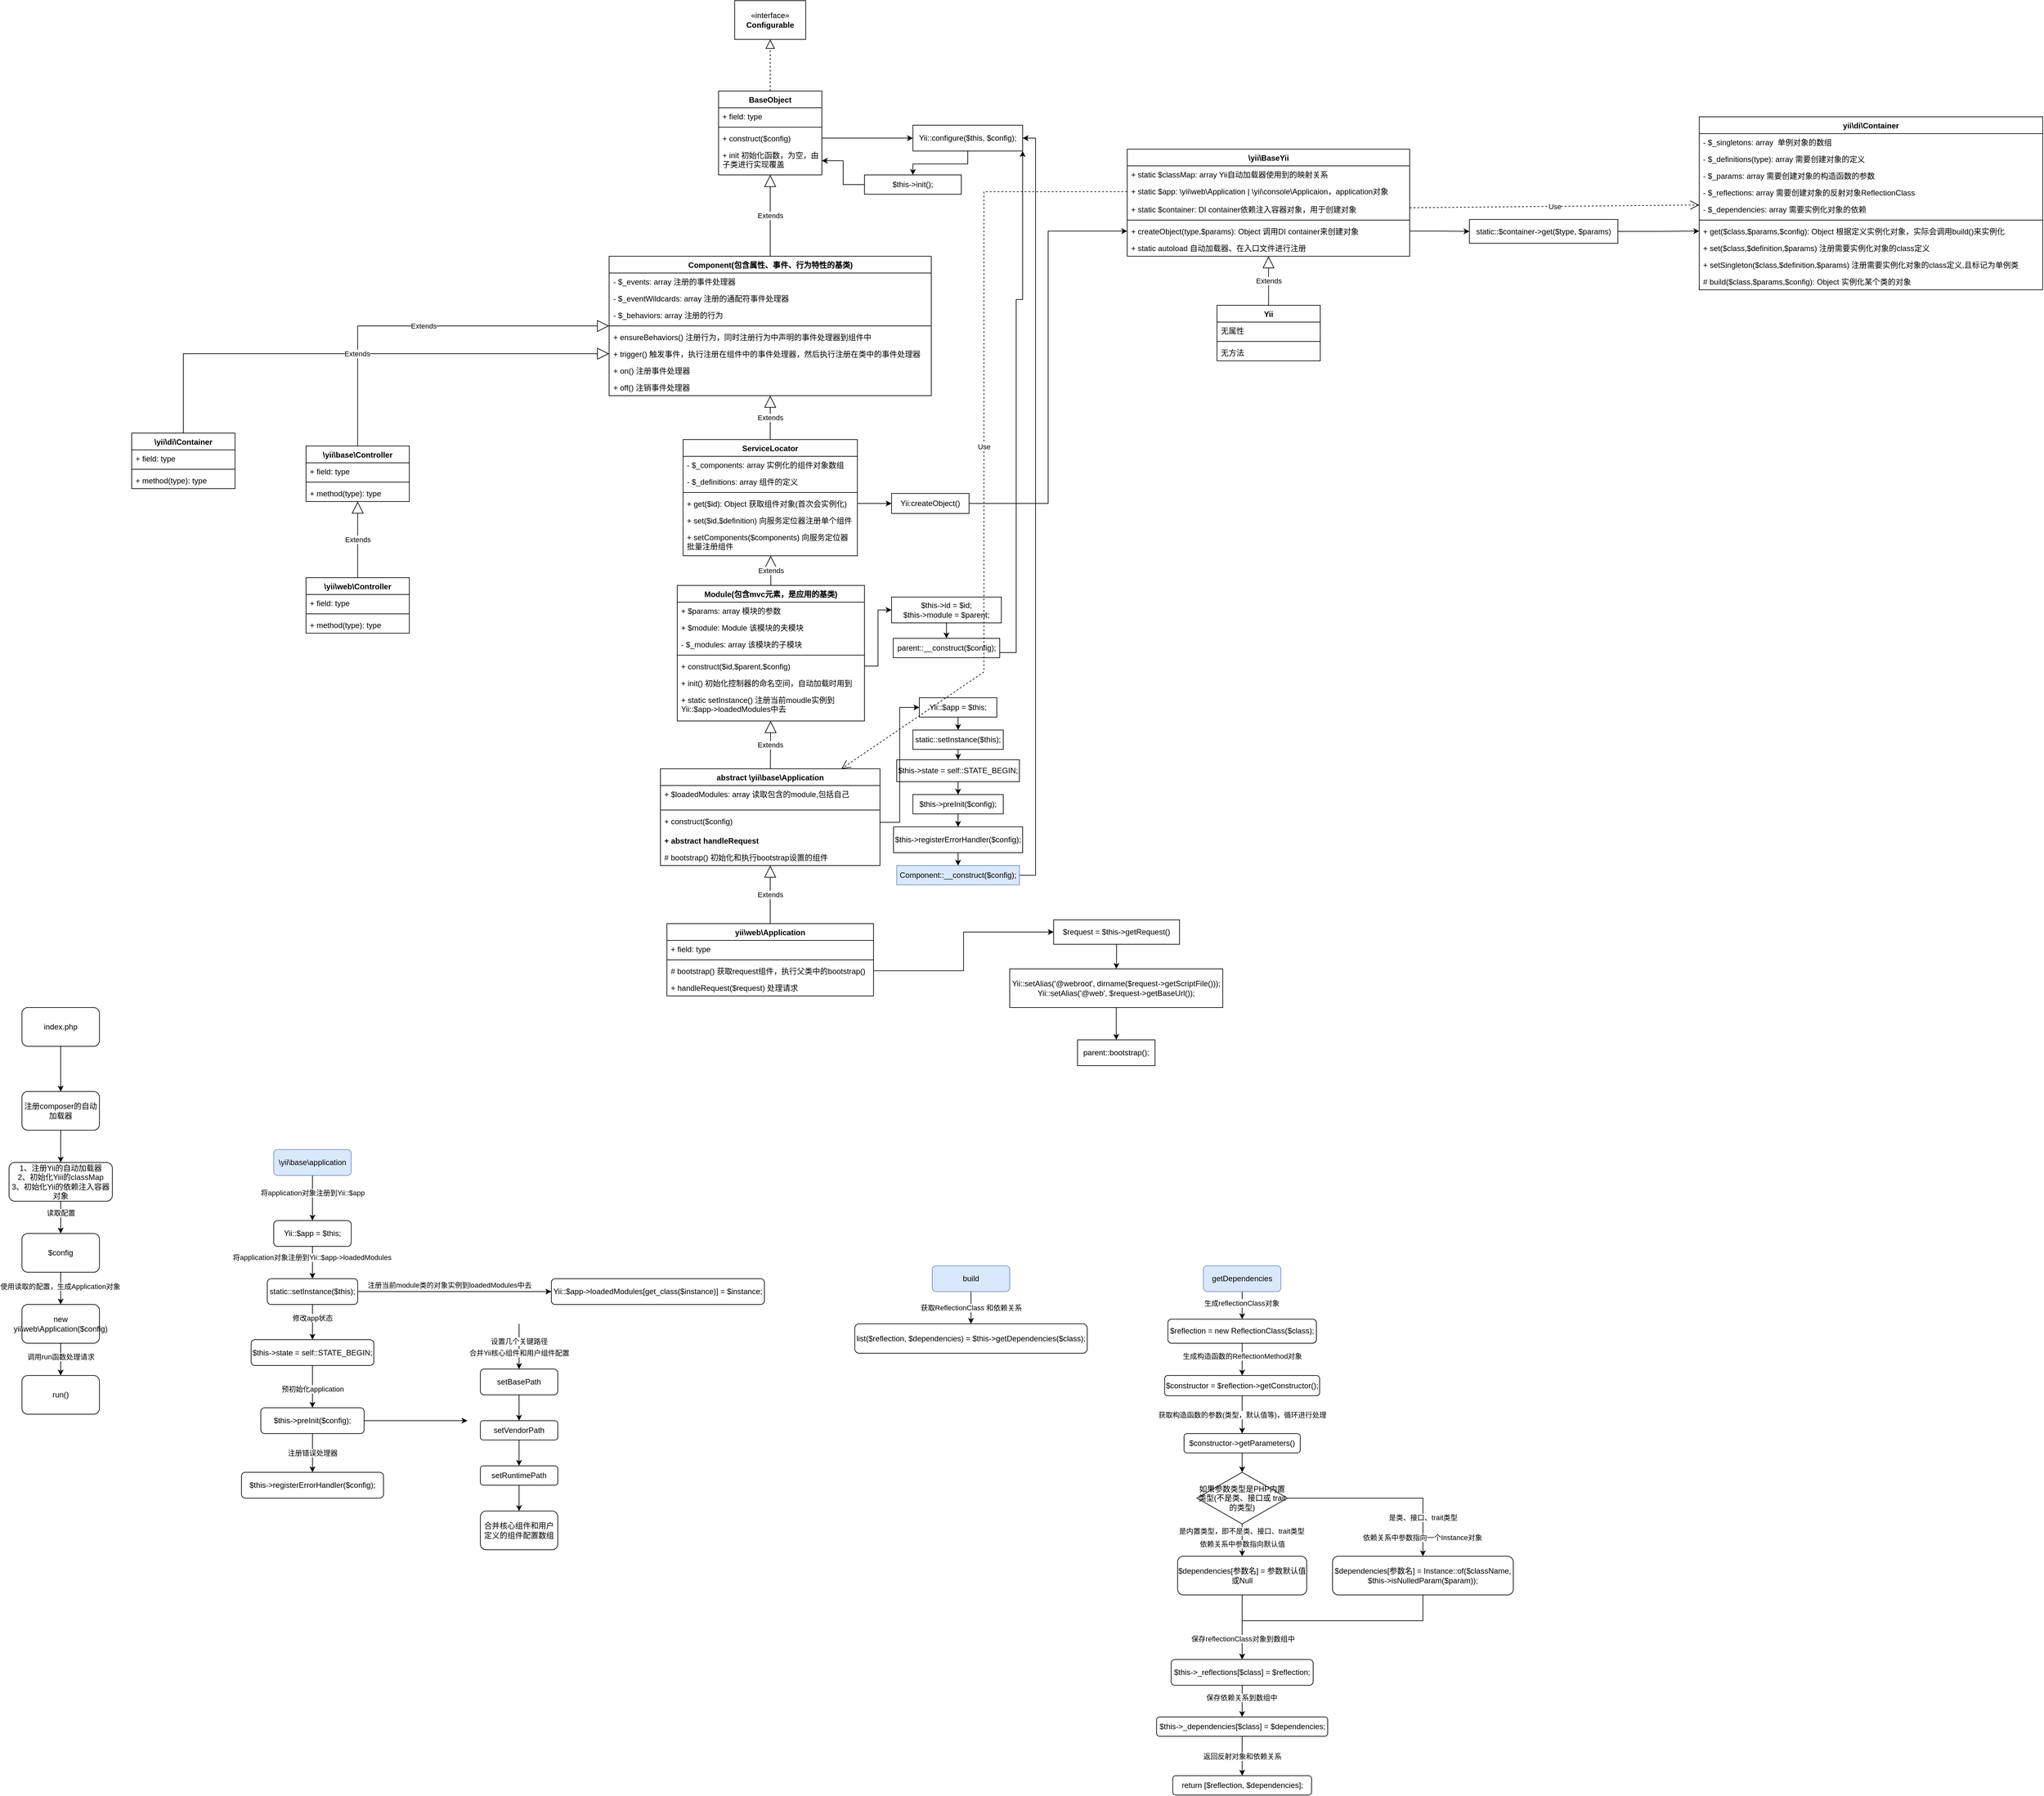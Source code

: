 <mxfile version="22.0.4" type="github">
  <diagram name="第 1 页" id="MYnPqrq0IcUWPamjDBn3">
    <mxGraphModel dx="1904" dy="2910" grid="1" gridSize="10" guides="1" tooltips="1" connect="1" arrows="1" fold="1" page="1" pageScale="1" pageWidth="827" pageHeight="1169" math="0" shadow="0">
      <root>
        <mxCell id="0" />
        <mxCell id="1" parent="0" />
        <mxCell id="EYt9l6OYSjj466IM3DUd-25" value="Extends" style="endArrow=block;endSize=16;endFill=0;html=1;rounded=0;" parent="1" source="EYt9l6OYSjj466IM3DUd-49" target="EYt9l6OYSjj466IM3DUd-45" edge="1">
          <mxGeometry width="160" relative="1" as="geometry">
            <mxPoint x="470" y="-90" as="sourcePoint" />
            <mxPoint x="470" y="-254" as="targetPoint" />
          </mxGeometry>
        </mxCell>
        <mxCell id="EYt9l6OYSjj466IM3DUd-26" value="Module(包含mvc元素，是应用的基类)" style="swimlane;fontStyle=1;align=center;verticalAlign=top;childLayout=stackLayout;horizontal=1;startSize=26;horizontalStack=0;resizeParent=1;resizeParentMax=0;resizeLast=0;collapsible=1;marginBottom=0;whiteSpace=wrap;html=1;" parent="1" vertex="1">
          <mxGeometry x="325" y="-584" width="290" height="210" as="geometry" />
        </mxCell>
        <mxCell id="EYt9l6OYSjj466IM3DUd-134" value="+ $params: array 模块的参数" style="text;strokeColor=none;fillColor=none;align=left;verticalAlign=top;spacingLeft=4;spacingRight=4;overflow=hidden;rotatable=0;points=[[0,0.5],[1,0.5]];portConstraint=eastwest;whiteSpace=wrap;html=1;" parent="EYt9l6OYSjj466IM3DUd-26" vertex="1">
          <mxGeometry y="26" width="290" height="26" as="geometry" />
        </mxCell>
        <mxCell id="EYt9l6OYSjj466IM3DUd-27" value="+ $module: Module 该模块的夫模块" style="text;strokeColor=none;fillColor=none;align=left;verticalAlign=top;spacingLeft=4;spacingRight=4;overflow=hidden;rotatable=0;points=[[0,0.5],[1,0.5]];portConstraint=eastwest;whiteSpace=wrap;html=1;" parent="EYt9l6OYSjj466IM3DUd-26" vertex="1">
          <mxGeometry y="52" width="290" height="26" as="geometry" />
        </mxCell>
        <mxCell id="EYt9l6OYSjj466IM3DUd-133" value="- $_modules&lt;span style=&quot;background-color: initial;&quot;&gt;: array 该模块的子模块&lt;/span&gt;" style="text;strokeColor=none;fillColor=none;align=left;verticalAlign=top;spacingLeft=4;spacingRight=4;overflow=hidden;rotatable=0;points=[[0,0.5],[1,0.5]];portConstraint=eastwest;whiteSpace=wrap;html=1;" parent="EYt9l6OYSjj466IM3DUd-26" vertex="1">
          <mxGeometry y="78" width="290" height="26" as="geometry" />
        </mxCell>
        <mxCell id="EYt9l6OYSjj466IM3DUd-28" value="" style="line;strokeWidth=1;fillColor=none;align=left;verticalAlign=middle;spacingTop=-1;spacingLeft=3;spacingRight=3;rotatable=0;labelPosition=right;points=[];portConstraint=eastwest;strokeColor=inherit;" parent="EYt9l6OYSjj466IM3DUd-26" vertex="1">
          <mxGeometry y="104" width="290" height="8" as="geometry" />
        </mxCell>
        <mxCell id="EYt9l6OYSjj466IM3DUd-29" value="+ construct($id,$parent,$config)" style="text;strokeColor=none;fillColor=none;align=left;verticalAlign=top;spacingLeft=4;spacingRight=4;overflow=hidden;rotatable=0;points=[[0,0.5],[1,0.5]];portConstraint=eastwest;whiteSpace=wrap;html=1;" parent="EYt9l6OYSjj466IM3DUd-26" vertex="1">
          <mxGeometry y="112" width="290" height="26" as="geometry" />
        </mxCell>
        <mxCell id="EYt9l6OYSjj466IM3DUd-123" value="+ init() 初始化控制器的命名空间，自动加载时用到" style="text;strokeColor=none;fillColor=none;align=left;verticalAlign=top;spacingLeft=4;spacingRight=4;overflow=hidden;rotatable=0;points=[[0,0.5],[1,0.5]];portConstraint=eastwest;whiteSpace=wrap;html=1;" parent="EYt9l6OYSjj466IM3DUd-26" vertex="1">
          <mxGeometry y="138" width="290" height="26" as="geometry" />
        </mxCell>
        <mxCell id="mhmIhESspe-bekXu6FUe-28" value="+ static setInstance() 注册当前moudle实例到Yii::$app-&amp;gt;loadedModules中去" style="text;strokeColor=none;fillColor=none;align=left;verticalAlign=top;spacingLeft=4;spacingRight=4;overflow=hidden;rotatable=0;points=[[0,0.5],[1,0.5]];portConstraint=eastwest;whiteSpace=wrap;html=1;" vertex="1" parent="EYt9l6OYSjj466IM3DUd-26">
          <mxGeometry y="164" width="290" height="46" as="geometry" />
        </mxCell>
        <mxCell id="EYt9l6OYSjj466IM3DUd-34" value="Extends" style="endArrow=block;endSize=16;endFill=0;html=1;rounded=0;" parent="1" source="EYt9l6OYSjj466IM3DUd-45" target="EYt9l6OYSjj466IM3DUd-26" edge="1">
          <mxGeometry width="160" relative="1" as="geometry">
            <mxPoint x="470" y="-340" as="sourcePoint" />
            <mxPoint x="380" y="-360" as="targetPoint" />
          </mxGeometry>
        </mxCell>
        <mxCell id="EYt9l6OYSjj466IM3DUd-35" value="ServiceLocator" style="swimlane;fontStyle=1;align=center;verticalAlign=top;childLayout=stackLayout;horizontal=1;startSize=26;horizontalStack=0;resizeParent=1;resizeParentMax=0;resizeLast=0;collapsible=1;marginBottom=0;whiteSpace=wrap;html=1;" parent="1" vertex="1">
          <mxGeometry x="334" y="-810" width="270" height="180" as="geometry" />
        </mxCell>
        <mxCell id="EYt9l6OYSjj466IM3DUd-135" value="- $_components: array 实例化的组件对象数组" style="text;strokeColor=none;fillColor=none;align=left;verticalAlign=top;spacingLeft=4;spacingRight=4;overflow=hidden;rotatable=0;points=[[0,0.5],[1,0.5]];portConstraint=eastwest;whiteSpace=wrap;html=1;" parent="EYt9l6OYSjj466IM3DUd-35" vertex="1">
          <mxGeometry y="26" width="270" height="26" as="geometry" />
        </mxCell>
        <mxCell id="EYt9l6OYSjj466IM3DUd-36" value="- $_definitions: array 组件的定义" style="text;strokeColor=none;fillColor=none;align=left;verticalAlign=top;spacingLeft=4;spacingRight=4;overflow=hidden;rotatable=0;points=[[0,0.5],[1,0.5]];portConstraint=eastwest;whiteSpace=wrap;html=1;" parent="EYt9l6OYSjj466IM3DUd-35" vertex="1">
          <mxGeometry y="52" width="270" height="26" as="geometry" />
        </mxCell>
        <mxCell id="EYt9l6OYSjj466IM3DUd-37" value="" style="line;strokeWidth=1;fillColor=none;align=left;verticalAlign=middle;spacingTop=-1;spacingLeft=3;spacingRight=3;rotatable=0;labelPosition=right;points=[];portConstraint=eastwest;strokeColor=inherit;" parent="EYt9l6OYSjj466IM3DUd-35" vertex="1">
          <mxGeometry y="78" width="270" height="8" as="geometry" />
        </mxCell>
        <mxCell id="EYt9l6OYSjj466IM3DUd-38" value="+ get($id): Object 获取组件对象(首次会实例化)" style="text;strokeColor=none;fillColor=none;align=left;verticalAlign=top;spacingLeft=4;spacingRight=4;overflow=hidden;rotatable=0;points=[[0,0.5],[1,0.5]];portConstraint=eastwest;whiteSpace=wrap;html=1;" parent="EYt9l6OYSjj466IM3DUd-35" vertex="1">
          <mxGeometry y="86" width="270" height="26" as="geometry" />
        </mxCell>
        <mxCell id="EYt9l6OYSjj466IM3DUd-136" value="+ set($id,$definition) 向服务定位器注册单个组件" style="text;strokeColor=none;fillColor=none;align=left;verticalAlign=top;spacingLeft=4;spacingRight=4;overflow=hidden;rotatable=0;points=[[0,0.5],[1,0.5]];portConstraint=eastwest;whiteSpace=wrap;html=1;" parent="EYt9l6OYSjj466IM3DUd-35" vertex="1">
          <mxGeometry y="112" width="270" height="26" as="geometry" />
        </mxCell>
        <mxCell id="EYt9l6OYSjj466IM3DUd-137" value="+ setComponents($components) 向服务定位器批量注册组件" style="text;strokeColor=none;fillColor=none;align=left;verticalAlign=top;spacingLeft=4;spacingRight=4;overflow=hidden;rotatable=0;points=[[0,0.5],[1,0.5]];portConstraint=eastwest;whiteSpace=wrap;html=1;" parent="EYt9l6OYSjj466IM3DUd-35" vertex="1">
          <mxGeometry y="138" width="270" height="42" as="geometry" />
        </mxCell>
        <mxCell id="EYt9l6OYSjj466IM3DUd-39" value="Extends" style="endArrow=block;endSize=16;endFill=0;html=1;rounded=0;exitX=0.5;exitY=0;exitDx=0;exitDy=0;" parent="1" source="EYt9l6OYSjj466IM3DUd-26" target="EYt9l6OYSjj466IM3DUd-35" edge="1">
          <mxGeometry width="160" relative="1" as="geometry">
            <mxPoint x="190" y="-480" as="sourcePoint" />
            <mxPoint x="350" y="-480" as="targetPoint" />
          </mxGeometry>
        </mxCell>
        <mxCell id="EYt9l6OYSjj466IM3DUd-40" value="Component(包含属性、事件、行为特性的基类)" style="swimlane;fontStyle=1;align=center;verticalAlign=top;childLayout=stackLayout;horizontal=1;startSize=26;horizontalStack=0;resizeParent=1;resizeParentMax=0;resizeLast=0;collapsible=1;marginBottom=0;whiteSpace=wrap;html=1;" parent="1" vertex="1">
          <mxGeometry x="219.5" y="-1094" width="499" height="216" as="geometry" />
        </mxCell>
        <mxCell id="EYt9l6OYSjj466IM3DUd-41" value="- $_events&lt;span style=&quot;background-color: initial;&quot;&gt;: array 注册的事件处理器&lt;/span&gt;" style="text;strokeColor=none;fillColor=none;align=left;verticalAlign=top;spacingLeft=4;spacingRight=4;overflow=hidden;rotatable=0;points=[[0,0.5],[1,0.5]];portConstraint=eastwest;whiteSpace=wrap;html=1;" parent="EYt9l6OYSjj466IM3DUd-40" vertex="1">
          <mxGeometry y="26" width="499" height="26" as="geometry" />
        </mxCell>
        <mxCell id="2hBmPjiTw3TC5ywfi_ag-9" value="- $_eventWildcards&lt;span style=&quot;background-color: initial;&quot;&gt;: array 注册的通配符事件处理器&lt;/span&gt;" style="text;strokeColor=none;fillColor=none;align=left;verticalAlign=top;spacingLeft=4;spacingRight=4;overflow=hidden;rotatable=0;points=[[0,0.5],[1,0.5]];portConstraint=eastwest;whiteSpace=wrap;html=1;" parent="EYt9l6OYSjj466IM3DUd-40" vertex="1">
          <mxGeometry y="52" width="499" height="26" as="geometry" />
        </mxCell>
        <mxCell id="2hBmPjiTw3TC5ywfi_ag-10" value="- $_behaviors&lt;span style=&quot;background-color: initial;&quot;&gt;: array 注册的行为&lt;/span&gt;" style="text;strokeColor=none;fillColor=none;align=left;verticalAlign=top;spacingLeft=4;spacingRight=4;overflow=hidden;rotatable=0;points=[[0,0.5],[1,0.5]];portConstraint=eastwest;whiteSpace=wrap;html=1;" parent="EYt9l6OYSjj466IM3DUd-40" vertex="1">
          <mxGeometry y="78" width="499" height="26" as="geometry" />
        </mxCell>
        <mxCell id="EYt9l6OYSjj466IM3DUd-42" value="" style="line;strokeWidth=1;fillColor=none;align=left;verticalAlign=middle;spacingTop=-1;spacingLeft=3;spacingRight=3;rotatable=0;labelPosition=right;points=[];portConstraint=eastwest;strokeColor=inherit;" parent="EYt9l6OYSjj466IM3DUd-40" vertex="1">
          <mxGeometry y="104" width="499" height="8" as="geometry" />
        </mxCell>
        <mxCell id="EYt9l6OYSjj466IM3DUd-43" value="+&amp;nbsp;ensureBehaviors&lt;span style=&quot;background-color: initial;&quot;&gt;() 注册行为，同时注册行为中声明的事件处理器到组件中&lt;/span&gt;" style="text;strokeColor=none;fillColor=none;align=left;verticalAlign=top;spacingLeft=4;spacingRight=4;overflow=hidden;rotatable=0;points=[[0,0.5],[1,0.5]];portConstraint=eastwest;whiteSpace=wrap;html=1;" parent="EYt9l6OYSjj466IM3DUd-40" vertex="1">
          <mxGeometry y="112" width="499" height="26" as="geometry" />
        </mxCell>
        <mxCell id="2hBmPjiTw3TC5ywfi_ag-11" value="+&amp;nbsp;trigger&lt;span style=&quot;background-color: initial;&quot;&gt;() 触发事件，执行注册在组件中的事件处理器，然后执行注册在类中的事件处理器&lt;/span&gt;" style="text;strokeColor=none;fillColor=none;align=left;verticalAlign=top;spacingLeft=4;spacingRight=4;overflow=hidden;rotatable=0;points=[[0,0.5],[1,0.5]];portConstraint=eastwest;whiteSpace=wrap;html=1;" parent="EYt9l6OYSjj466IM3DUd-40" vertex="1">
          <mxGeometry y="138" width="499" height="26" as="geometry" />
        </mxCell>
        <mxCell id="mhmIhESspe-bekXu6FUe-1" value="+&amp;nbsp;on&lt;span style=&quot;background-color: initial;&quot;&gt;() 注册事件处理器&lt;/span&gt;" style="text;strokeColor=none;fillColor=none;align=left;verticalAlign=top;spacingLeft=4;spacingRight=4;overflow=hidden;rotatable=0;points=[[0,0.5],[1,0.5]];portConstraint=eastwest;whiteSpace=wrap;html=1;" vertex="1" parent="EYt9l6OYSjj466IM3DUd-40">
          <mxGeometry y="164" width="499" height="26" as="geometry" />
        </mxCell>
        <mxCell id="mhmIhESspe-bekXu6FUe-2" value="+&amp;nbsp;off&lt;span style=&quot;background-color: initial;&quot;&gt;() 注销事件处理器&lt;/span&gt;" style="text;strokeColor=none;fillColor=none;align=left;verticalAlign=top;spacingLeft=4;spacingRight=4;overflow=hidden;rotatable=0;points=[[0,0.5],[1,0.5]];portConstraint=eastwest;whiteSpace=wrap;html=1;" vertex="1" parent="EYt9l6OYSjj466IM3DUd-40">
          <mxGeometry y="190" width="499" height="26" as="geometry" />
        </mxCell>
        <mxCell id="EYt9l6OYSjj466IM3DUd-44" value="Extends" style="endArrow=block;endSize=16;endFill=0;html=1;rounded=0;" parent="1" source="EYt9l6OYSjj466IM3DUd-35" target="EYt9l6OYSjj466IM3DUd-40" edge="1">
          <mxGeometry width="160" relative="1" as="geometry">
            <mxPoint x="230" y="-750" as="sourcePoint" />
            <mxPoint x="390" y="-750" as="targetPoint" />
          </mxGeometry>
        </mxCell>
        <mxCell id="EYt9l6OYSjj466IM3DUd-45" value="abstract \yii\base\Application" style="swimlane;fontStyle=1;align=center;verticalAlign=top;childLayout=stackLayout;horizontal=1;startSize=26;horizontalStack=0;resizeParent=1;resizeParentMax=0;resizeLast=0;collapsible=1;marginBottom=0;whiteSpace=wrap;html=1;" parent="1" vertex="1">
          <mxGeometry x="299" y="-300" width="340" height="150" as="geometry" />
        </mxCell>
        <mxCell id="EYt9l6OYSjj466IM3DUd-46" value="+ $loadedModules: array 读取包含的module,包括自己&lt;br&gt;&amp;nbsp;" style="text;strokeColor=none;fillColor=none;align=left;verticalAlign=top;spacingLeft=4;spacingRight=4;overflow=hidden;rotatable=0;points=[[0,0.5],[1,0.5]];portConstraint=eastwest;whiteSpace=wrap;html=1;" parent="EYt9l6OYSjj466IM3DUd-45" vertex="1">
          <mxGeometry y="26" width="340" height="34" as="geometry" />
        </mxCell>
        <mxCell id="EYt9l6OYSjj466IM3DUd-47" value="" style="line;strokeWidth=1;fillColor=none;align=left;verticalAlign=middle;spacingTop=-1;spacingLeft=3;spacingRight=3;rotatable=0;labelPosition=right;points=[];portConstraint=eastwest;strokeColor=inherit;" parent="EYt9l6OYSjj466IM3DUd-45" vertex="1">
          <mxGeometry y="60" width="340" height="8" as="geometry" />
        </mxCell>
        <mxCell id="EYt9l6OYSjj466IM3DUd-48" value="+ construct($config)" style="text;strokeColor=none;fillColor=none;align=left;verticalAlign=top;spacingLeft=4;spacingRight=4;overflow=hidden;rotatable=0;points=[[0,0.5],[1,0.5]];portConstraint=eastwest;whiteSpace=wrap;html=1;" parent="EYt9l6OYSjj466IM3DUd-45" vertex="1">
          <mxGeometry y="68" width="340" height="30" as="geometry" />
        </mxCell>
        <mxCell id="EYt9l6OYSjj466IM3DUd-61" value="+ abstract handleRequest" style="text;strokeColor=none;fillColor=none;align=left;verticalAlign=top;spacingLeft=4;spacingRight=4;overflow=hidden;rotatable=0;points=[[0,0.5],[1,0.5]];portConstraint=eastwest;whiteSpace=wrap;html=1;fontStyle=1" parent="EYt9l6OYSjj466IM3DUd-45" vertex="1">
          <mxGeometry y="98" width="340" height="26" as="geometry" />
        </mxCell>
        <mxCell id="2hBmPjiTw3TC5ywfi_ag-1" value="# bootstrap() 初始化和执行bootstrap设置的组件" style="text;strokeColor=none;fillColor=none;align=left;verticalAlign=top;spacingLeft=4;spacingRight=4;overflow=hidden;rotatable=0;points=[[0,0.5],[1,0.5]];portConstraint=eastwest;whiteSpace=wrap;html=1;" parent="EYt9l6OYSjj466IM3DUd-45" vertex="1">
          <mxGeometry y="124" width="340" height="26" as="geometry" />
        </mxCell>
        <mxCell id="EYt9l6OYSjj466IM3DUd-49" value="yii\web\Application" style="swimlane;fontStyle=1;align=center;verticalAlign=top;childLayout=stackLayout;horizontal=1;startSize=26;horizontalStack=0;resizeParent=1;resizeParentMax=0;resizeLast=0;collapsible=1;marginBottom=0;whiteSpace=wrap;html=1;" parent="1" vertex="1">
          <mxGeometry x="309" y="-60" width="320" height="112" as="geometry" />
        </mxCell>
        <mxCell id="EYt9l6OYSjj466IM3DUd-50" value="+ field: type" style="text;strokeColor=none;fillColor=none;align=left;verticalAlign=top;spacingLeft=4;spacingRight=4;overflow=hidden;rotatable=0;points=[[0,0.5],[1,0.5]];portConstraint=eastwest;whiteSpace=wrap;html=1;" parent="EYt9l6OYSjj466IM3DUd-49" vertex="1">
          <mxGeometry y="26" width="320" height="26" as="geometry" />
        </mxCell>
        <mxCell id="EYt9l6OYSjj466IM3DUd-51" value="" style="line;strokeWidth=1;fillColor=none;align=left;verticalAlign=middle;spacingTop=-1;spacingLeft=3;spacingRight=3;rotatable=0;labelPosition=right;points=[];portConstraint=eastwest;strokeColor=inherit;" parent="EYt9l6OYSjj466IM3DUd-49" vertex="1">
          <mxGeometry y="52" width="320" height="8" as="geometry" />
        </mxCell>
        <mxCell id="EYt9l6OYSjj466IM3DUd-52" value="# bootstrap() 获取request组件，执行父类中的bootstrap()" style="text;strokeColor=none;fillColor=none;align=left;verticalAlign=top;spacingLeft=4;spacingRight=4;overflow=hidden;rotatable=0;points=[[0,0.5],[1,0.5]];portConstraint=eastwest;whiteSpace=wrap;html=1;" parent="EYt9l6OYSjj466IM3DUd-49" vertex="1">
          <mxGeometry y="60" width="320" height="26" as="geometry" />
        </mxCell>
        <mxCell id="2hBmPjiTw3TC5ywfi_ag-8" value="+ handleRequest($request) 处理请求" style="text;strokeColor=none;fillColor=none;align=left;verticalAlign=top;spacingLeft=4;spacingRight=4;overflow=hidden;rotatable=0;points=[[0,0.5],[1,0.5]];portConstraint=eastwest;whiteSpace=wrap;html=1;" parent="EYt9l6OYSjj466IM3DUd-49" vertex="1">
          <mxGeometry y="86" width="320" height="26" as="geometry" />
        </mxCell>
        <mxCell id="EYt9l6OYSjj466IM3DUd-53" value="BaseObject" style="swimlane;fontStyle=1;align=center;verticalAlign=top;childLayout=stackLayout;horizontal=1;startSize=26;horizontalStack=0;resizeParent=1;resizeParentMax=0;resizeLast=0;collapsible=1;marginBottom=0;whiteSpace=wrap;html=1;" parent="1" vertex="1">
          <mxGeometry x="389" y="-1350" width="160" height="130" as="geometry" />
        </mxCell>
        <mxCell id="EYt9l6OYSjj466IM3DUd-54" value="+ field: type" style="text;strokeColor=none;fillColor=none;align=left;verticalAlign=top;spacingLeft=4;spacingRight=4;overflow=hidden;rotatable=0;points=[[0,0.5],[1,0.5]];portConstraint=eastwest;whiteSpace=wrap;html=1;" parent="EYt9l6OYSjj466IM3DUd-53" vertex="1">
          <mxGeometry y="26" width="160" height="26" as="geometry" />
        </mxCell>
        <mxCell id="EYt9l6OYSjj466IM3DUd-55" value="" style="line;strokeWidth=1;fillColor=none;align=left;verticalAlign=middle;spacingTop=-1;spacingLeft=3;spacingRight=3;rotatable=0;labelPosition=right;points=[];portConstraint=eastwest;strokeColor=inherit;" parent="EYt9l6OYSjj466IM3DUd-53" vertex="1">
          <mxGeometry y="52" width="160" height="8" as="geometry" />
        </mxCell>
        <mxCell id="EYt9l6OYSjj466IM3DUd-56" value="+ construct($config)" style="text;strokeColor=none;fillColor=none;align=left;verticalAlign=top;spacingLeft=4;spacingRight=4;overflow=hidden;rotatable=0;points=[[0,0.5],[1,0.5]];portConstraint=eastwest;whiteSpace=wrap;html=1;" parent="EYt9l6OYSjj466IM3DUd-53" vertex="1">
          <mxGeometry y="60" width="160" height="26" as="geometry" />
        </mxCell>
        <mxCell id="EYt9l6OYSjj466IM3DUd-100" value="+ init 初始化函数，为空，由子类进行实现覆盖" style="text;strokeColor=none;fillColor=none;align=left;verticalAlign=top;spacingLeft=4;spacingRight=4;overflow=hidden;rotatable=0;points=[[0,0.5],[1,0.5]];portConstraint=eastwest;whiteSpace=wrap;html=1;" parent="EYt9l6OYSjj466IM3DUd-53" vertex="1">
          <mxGeometry y="86" width="160" height="44" as="geometry" />
        </mxCell>
        <mxCell id="EYt9l6OYSjj466IM3DUd-57" value="Extends" style="endArrow=block;endSize=16;endFill=0;html=1;rounded=0;" parent="1" source="EYt9l6OYSjj466IM3DUd-40" target="EYt9l6OYSjj466IM3DUd-53" edge="1">
          <mxGeometry width="160" relative="1" as="geometry">
            <mxPoint x="130" y="-880" as="sourcePoint" />
            <mxPoint x="290" y="-880" as="targetPoint" />
          </mxGeometry>
        </mxCell>
        <mxCell id="EYt9l6OYSjj466IM3DUd-58" value="«interface»&lt;br&gt;&lt;b&gt;Configurable&lt;/b&gt;" style="html=1;whiteSpace=wrap;" parent="1" vertex="1">
          <mxGeometry x="414" y="-1490" width="110" height="60" as="geometry" />
        </mxCell>
        <mxCell id="EYt9l6OYSjj466IM3DUd-59" value="" style="endArrow=block;dashed=1;endFill=0;endSize=12;html=1;rounded=0;" parent="1" source="EYt9l6OYSjj466IM3DUd-53" target="EYt9l6OYSjj466IM3DUd-58" edge="1">
          <mxGeometry width="160" relative="1" as="geometry">
            <mxPoint x="200" y="-1130" as="sourcePoint" />
            <mxPoint x="360" y="-1130" as="targetPoint" />
          </mxGeometry>
        </mxCell>
        <mxCell id="EYt9l6OYSjj466IM3DUd-66" value="\yii\BaseYii" style="swimlane;fontStyle=1;align=center;verticalAlign=top;childLayout=stackLayout;horizontal=1;startSize=26;horizontalStack=0;resizeParent=1;resizeParentMax=0;resizeLast=0;collapsible=1;marginBottom=0;whiteSpace=wrap;html=1;" parent="1" vertex="1">
          <mxGeometry x="1022" y="-1260" width="437.5" height="166" as="geometry" />
        </mxCell>
        <mxCell id="EYt9l6OYSjj466IM3DUd-67" value="+ static $classMap&lt;span style=&quot;background-color: initial;&quot;&gt;: array Yii自动加载器使用到的映射关系&lt;/span&gt;" style="text;strokeColor=none;fillColor=none;align=left;verticalAlign=top;spacingLeft=4;spacingRight=4;overflow=hidden;rotatable=0;points=[[0,0.5],[1,0.5]];portConstraint=eastwest;whiteSpace=wrap;html=1;" parent="EYt9l6OYSjj466IM3DUd-66" vertex="1">
          <mxGeometry y="26" width="437.5" height="26" as="geometry" />
        </mxCell>
        <mxCell id="EYt9l6OYSjj466IM3DUd-76" value="+ static $app: \yii\web\Application | \yii\console\Applicaion，application对象" style="text;strokeColor=none;fillColor=none;align=left;verticalAlign=top;spacingLeft=4;spacingRight=4;overflow=hidden;rotatable=0;points=[[0,0.5],[1,0.5]];portConstraint=eastwest;whiteSpace=wrap;html=1;" parent="EYt9l6OYSjj466IM3DUd-66" vertex="1">
          <mxGeometry y="52" width="437.5" height="28" as="geometry" />
        </mxCell>
        <mxCell id="EYt9l6OYSjj466IM3DUd-77" value="+ static $container: DI container依赖注入容器对象，用于创建对象" style="text;strokeColor=none;fillColor=none;align=left;verticalAlign=top;spacingLeft=4;spacingRight=4;overflow=hidden;rotatable=0;points=[[0,0.5],[1,0.5]];portConstraint=eastwest;whiteSpace=wrap;html=1;" parent="EYt9l6OYSjj466IM3DUd-66" vertex="1">
          <mxGeometry y="80" width="437.5" height="26" as="geometry" />
        </mxCell>
        <mxCell id="EYt9l6OYSjj466IM3DUd-68" value="" style="line;strokeWidth=1;fillColor=none;align=left;verticalAlign=middle;spacingTop=-1;spacingLeft=3;spacingRight=3;rotatable=0;labelPosition=right;points=[];portConstraint=eastwest;strokeColor=inherit;" parent="EYt9l6OYSjj466IM3DUd-66" vertex="1">
          <mxGeometry y="106" width="437.5" height="8" as="geometry" />
        </mxCell>
        <mxCell id="EYt9l6OYSjj466IM3DUd-69" value="+&amp;nbsp;createObject&lt;span style=&quot;background-color: initial;&quot;&gt;(type,$params): Object 调用DI container来创建对象&lt;/span&gt;" style="text;strokeColor=none;fillColor=none;align=left;verticalAlign=top;spacingLeft=4;spacingRight=4;overflow=hidden;rotatable=0;points=[[0,0.5],[1,0.5]];portConstraint=eastwest;whiteSpace=wrap;html=1;" parent="EYt9l6OYSjj466IM3DUd-66" vertex="1">
          <mxGeometry y="114" width="437.5" height="26" as="geometry" />
        </mxCell>
        <mxCell id="EYt9l6OYSjj466IM3DUd-93" value="+ static autoload 自动加载器、在入口文件进行注册" style="text;strokeColor=none;fillColor=none;align=left;verticalAlign=top;spacingLeft=4;spacingRight=4;overflow=hidden;rotatable=0;points=[[0,0.5],[1,0.5]];portConstraint=eastwest;whiteSpace=wrap;html=1;" parent="EYt9l6OYSjj466IM3DUd-66" vertex="1">
          <mxGeometry y="140" width="437.5" height="26" as="geometry" />
        </mxCell>
        <mxCell id="EYt9l6OYSjj466IM3DUd-70" value="Extends" style="endArrow=block;endSize=16;endFill=0;html=1;rounded=0;" parent="1" source="EYt9l6OYSjj466IM3DUd-71" target="EYt9l6OYSjj466IM3DUd-66" edge="1">
          <mxGeometry width="160" relative="1" as="geometry">
            <mxPoint x="1241" y="-1028" as="sourcePoint" />
            <mxPoint x="1241" y="-1080.0" as="targetPoint" />
          </mxGeometry>
        </mxCell>
        <mxCell id="EYt9l6OYSjj466IM3DUd-71" value="Yii" style="swimlane;fontStyle=1;align=center;verticalAlign=top;childLayout=stackLayout;horizontal=1;startSize=26;horizontalStack=0;resizeParent=1;resizeParentMax=0;resizeLast=0;collapsible=1;marginBottom=0;whiteSpace=wrap;html=1;" parent="1" vertex="1">
          <mxGeometry x="1161" y="-1018" width="160" height="86" as="geometry" />
        </mxCell>
        <mxCell id="EYt9l6OYSjj466IM3DUd-72" value="无属性" style="text;strokeColor=none;fillColor=none;align=left;verticalAlign=top;spacingLeft=4;spacingRight=4;overflow=hidden;rotatable=0;points=[[0,0.5],[1,0.5]];portConstraint=eastwest;whiteSpace=wrap;html=1;" parent="EYt9l6OYSjj466IM3DUd-71" vertex="1">
          <mxGeometry y="26" width="160" height="26" as="geometry" />
        </mxCell>
        <mxCell id="EYt9l6OYSjj466IM3DUd-73" value="" style="line;strokeWidth=1;fillColor=none;align=left;verticalAlign=middle;spacingTop=-1;spacingLeft=3;spacingRight=3;rotatable=0;labelPosition=right;points=[];portConstraint=eastwest;strokeColor=inherit;" parent="EYt9l6OYSjj466IM3DUd-71" vertex="1">
          <mxGeometry y="52" width="160" height="8" as="geometry" />
        </mxCell>
        <mxCell id="EYt9l6OYSjj466IM3DUd-74" value="无方法" style="text;strokeColor=none;fillColor=none;align=left;verticalAlign=top;spacingLeft=4;spacingRight=4;overflow=hidden;rotatable=0;points=[[0,0.5],[1,0.5]];portConstraint=eastwest;whiteSpace=wrap;html=1;" parent="EYt9l6OYSjj466IM3DUd-71" vertex="1">
          <mxGeometry y="60" width="160" height="26" as="geometry" />
        </mxCell>
        <mxCell id="EYt9l6OYSjj466IM3DUd-82" style="edgeStyle=orthogonalEdgeStyle;rounded=0;orthogonalLoop=1;jettySize=auto;html=1;entryX=0.5;entryY=0;entryDx=0;entryDy=0;" parent="1" source="EYt9l6OYSjj466IM3DUd-78" target="EYt9l6OYSjj466IM3DUd-81" edge="1">
          <mxGeometry relative="1" as="geometry" />
        </mxCell>
        <mxCell id="EYt9l6OYSjj466IM3DUd-89" value="读取配置" style="edgeLabel;html=1;align=center;verticalAlign=middle;resizable=0;points=[];" parent="EYt9l6OYSjj466IM3DUd-82" vertex="1" connectable="0">
          <mxGeometry x="-0.285" relative="1" as="geometry">
            <mxPoint as="offset" />
          </mxGeometry>
        </mxCell>
        <mxCell id="EYt9l6OYSjj466IM3DUd-78" value="1、注册Yii的自动加载器&lt;br&gt;2、初始化Yiii的classMap&lt;br&gt;3、初始化Yii的依赖注入容器对象" style="rounded=1;whiteSpace=wrap;html=1;" parent="1" vertex="1">
          <mxGeometry x="-710" y="310" width="160" height="60" as="geometry" />
        </mxCell>
        <mxCell id="EYt9l6OYSjj466IM3DUd-91" style="edgeStyle=orthogonalEdgeStyle;rounded=0;orthogonalLoop=1;jettySize=auto;html=1;entryX=0.5;entryY=0;entryDx=0;entryDy=0;" parent="1" source="EYt9l6OYSjj466IM3DUd-79" target="EYt9l6OYSjj466IM3DUd-90" edge="1">
          <mxGeometry relative="1" as="geometry" />
        </mxCell>
        <mxCell id="EYt9l6OYSjj466IM3DUd-79" value="index.php" style="rounded=1;whiteSpace=wrap;html=1;" parent="1" vertex="1">
          <mxGeometry x="-690" y="70" width="120" height="60" as="geometry" />
        </mxCell>
        <mxCell id="EYt9l6OYSjj466IM3DUd-84" style="edgeStyle=orthogonalEdgeStyle;rounded=0;orthogonalLoop=1;jettySize=auto;html=1;entryX=0.5;entryY=0;entryDx=0;entryDy=0;" parent="1" source="EYt9l6OYSjj466IM3DUd-81" target="EYt9l6OYSjj466IM3DUd-83" edge="1">
          <mxGeometry relative="1" as="geometry" />
        </mxCell>
        <mxCell id="EYt9l6OYSjj466IM3DUd-85" value="使用读取的配置，生成Application对象" style="edgeLabel;html=1;align=center;verticalAlign=middle;resizable=0;points=[];" parent="EYt9l6OYSjj466IM3DUd-84" vertex="1" connectable="0">
          <mxGeometry x="-0.15" y="-1" relative="1" as="geometry">
            <mxPoint as="offset" />
          </mxGeometry>
        </mxCell>
        <mxCell id="EYt9l6OYSjj466IM3DUd-81" value="$config" style="rounded=1;whiteSpace=wrap;html=1;" parent="1" vertex="1">
          <mxGeometry x="-690" y="420" width="120" height="60" as="geometry" />
        </mxCell>
        <mxCell id="EYt9l6OYSjj466IM3DUd-87" style="edgeStyle=orthogonalEdgeStyle;rounded=0;orthogonalLoop=1;jettySize=auto;html=1;entryX=0.5;entryY=0;entryDx=0;entryDy=0;" parent="1" source="EYt9l6OYSjj466IM3DUd-83" target="EYt9l6OYSjj466IM3DUd-86" edge="1">
          <mxGeometry relative="1" as="geometry" />
        </mxCell>
        <mxCell id="EYt9l6OYSjj466IM3DUd-88" value="调用run函数处理请求" style="edgeLabel;html=1;align=center;verticalAlign=middle;resizable=0;points=[];" parent="EYt9l6OYSjj466IM3DUd-87" vertex="1" connectable="0">
          <mxGeometry x="-0.297" y="-1" relative="1" as="geometry">
            <mxPoint x="1" y="3" as="offset" />
          </mxGeometry>
        </mxCell>
        <mxCell id="EYt9l6OYSjj466IM3DUd-83" value="new yii\web\Application($config)" style="rounded=1;whiteSpace=wrap;html=1;" parent="1" vertex="1">
          <mxGeometry x="-690" y="530" width="120" height="60" as="geometry" />
        </mxCell>
        <mxCell id="EYt9l6OYSjj466IM3DUd-86" value="run()" style="rounded=1;whiteSpace=wrap;html=1;" parent="1" vertex="1">
          <mxGeometry x="-690" y="640" width="120" height="60" as="geometry" />
        </mxCell>
        <mxCell id="EYt9l6OYSjj466IM3DUd-92" style="edgeStyle=orthogonalEdgeStyle;rounded=0;orthogonalLoop=1;jettySize=auto;html=1;" parent="1" source="EYt9l6OYSjj466IM3DUd-90" target="EYt9l6OYSjj466IM3DUd-78" edge="1">
          <mxGeometry relative="1" as="geometry" />
        </mxCell>
        <mxCell id="EYt9l6OYSjj466IM3DUd-90" value="注册composer的自动加载器" style="rounded=1;whiteSpace=wrap;html=1;" parent="1" vertex="1">
          <mxGeometry x="-690" y="200" width="120" height="60" as="geometry" />
        </mxCell>
        <mxCell id="EYt9l6OYSjj466IM3DUd-99" value="" style="edgeStyle=orthogonalEdgeStyle;rounded=0;orthogonalLoop=1;jettySize=auto;html=1;" parent="1" source="EYt9l6OYSjj466IM3DUd-96" target="EYt9l6OYSjj466IM3DUd-98" edge="1">
          <mxGeometry relative="1" as="geometry" />
        </mxCell>
        <mxCell id="EYt9l6OYSjj466IM3DUd-96" value="Yii::configure($this, $config);&lt;br&gt;" style="whiteSpace=wrap;html=1;" parent="1" vertex="1">
          <mxGeometry x="690" y="-1297" width="170" height="40" as="geometry" />
        </mxCell>
        <mxCell id="EYt9l6OYSjj466IM3DUd-97" value="" style="edgeStyle=orthogonalEdgeStyle;rounded=0;orthogonalLoop=1;jettySize=auto;html=1;" parent="1" source="EYt9l6OYSjj466IM3DUd-56" target="EYt9l6OYSjj466IM3DUd-96" edge="1">
          <mxGeometry relative="1" as="geometry" />
        </mxCell>
        <mxCell id="EYt9l6OYSjj466IM3DUd-101" style="edgeStyle=orthogonalEdgeStyle;rounded=0;orthogonalLoop=1;jettySize=auto;html=1;entryX=1;entryY=0.5;entryDx=0;entryDy=0;" parent="1" source="EYt9l6OYSjj466IM3DUd-98" target="EYt9l6OYSjj466IM3DUd-100" edge="1">
          <mxGeometry relative="1" as="geometry" />
        </mxCell>
        <mxCell id="EYt9l6OYSjj466IM3DUd-98" value="$this-&amp;gt;init();" style="whiteSpace=wrap;html=1;" parent="1" vertex="1">
          <mxGeometry x="615" y="-1220" width="150" height="30" as="geometry" />
        </mxCell>
        <mxCell id="EYt9l6OYSjj466IM3DUd-111" style="edgeStyle=orthogonalEdgeStyle;rounded=0;orthogonalLoop=1;jettySize=auto;html=1;entryX=0.5;entryY=0;entryDx=0;entryDy=0;" parent="1" source="EYt9l6OYSjj466IM3DUd-105" target="EYt9l6OYSjj466IM3DUd-106" edge="1">
          <mxGeometry relative="1" as="geometry" />
        </mxCell>
        <mxCell id="EYt9l6OYSjj466IM3DUd-105" value="Yii::$app = $this;" style="rounded=0;whiteSpace=wrap;html=1;" parent="1" vertex="1">
          <mxGeometry x="700" y="-410" width="120" height="30" as="geometry" />
        </mxCell>
        <mxCell id="EYt9l6OYSjj466IM3DUd-112" style="edgeStyle=orthogonalEdgeStyle;rounded=0;orthogonalLoop=1;jettySize=auto;html=1;" parent="1" source="EYt9l6OYSjj466IM3DUd-106" target="EYt9l6OYSjj466IM3DUd-107" edge="1">
          <mxGeometry relative="1" as="geometry" />
        </mxCell>
        <mxCell id="EYt9l6OYSjj466IM3DUd-106" value="static::setInstance($this);" style="rounded=0;whiteSpace=wrap;html=1;" parent="1" vertex="1">
          <mxGeometry x="690" y="-360" width="140" height="30" as="geometry" />
        </mxCell>
        <mxCell id="EYt9l6OYSjj466IM3DUd-113" style="edgeStyle=orthogonalEdgeStyle;rounded=0;orthogonalLoop=1;jettySize=auto;html=1;" parent="1" source="EYt9l6OYSjj466IM3DUd-107" target="EYt9l6OYSjj466IM3DUd-108" edge="1">
          <mxGeometry relative="1" as="geometry" />
        </mxCell>
        <mxCell id="EYt9l6OYSjj466IM3DUd-107" value="$this-&amp;gt;state = self::STATE_BEGIN;" style="rounded=0;whiteSpace=wrap;html=1;" parent="1" vertex="1">
          <mxGeometry x="665" y="-314" width="190" height="34" as="geometry" />
        </mxCell>
        <mxCell id="EYt9l6OYSjj466IM3DUd-114" style="edgeStyle=orthogonalEdgeStyle;rounded=0;orthogonalLoop=1;jettySize=auto;html=1;" parent="1" source="EYt9l6OYSjj466IM3DUd-108" target="EYt9l6OYSjj466IM3DUd-109" edge="1">
          <mxGeometry relative="1" as="geometry" />
        </mxCell>
        <mxCell id="EYt9l6OYSjj466IM3DUd-108" value="$this-&amp;gt;preInit($config);" style="rounded=0;whiteSpace=wrap;html=1;" parent="1" vertex="1">
          <mxGeometry x="690" y="-260" width="140" height="30" as="geometry" />
        </mxCell>
        <mxCell id="EYt9l6OYSjj466IM3DUd-115" style="edgeStyle=orthogonalEdgeStyle;rounded=0;orthogonalLoop=1;jettySize=auto;html=1;" parent="1" source="EYt9l6OYSjj466IM3DUd-109" target="EYt9l6OYSjj466IM3DUd-110" edge="1">
          <mxGeometry relative="1" as="geometry" />
        </mxCell>
        <mxCell id="EYt9l6OYSjj466IM3DUd-109" value="$this-&amp;gt;registerErrorHandler($config);" style="rounded=0;whiteSpace=wrap;html=1;" parent="1" vertex="1">
          <mxGeometry x="660" y="-210" width="200" height="40" as="geometry" />
        </mxCell>
        <mxCell id="EYt9l6OYSjj466IM3DUd-122" style="edgeStyle=orthogonalEdgeStyle;rounded=0;orthogonalLoop=1;jettySize=auto;html=1;exitX=1;exitY=0.5;exitDx=0;exitDy=0;entryX=1;entryY=0.5;entryDx=0;entryDy=0;" parent="1" source="EYt9l6OYSjj466IM3DUd-110" target="EYt9l6OYSjj466IM3DUd-96" edge="1">
          <mxGeometry relative="1" as="geometry">
            <mxPoint x="880.0" y="-135" as="sourcePoint" />
            <mxPoint x="805.0" y="-1047" as="targetPoint" />
          </mxGeometry>
        </mxCell>
        <mxCell id="EYt9l6OYSjj466IM3DUd-110" value="Component::__construct($config);" style="rounded=0;whiteSpace=wrap;html=1;fillColor=#dae8fc;strokeColor=#6c8ebf;" parent="1" vertex="1">
          <mxGeometry x="665" y="-150" width="190" height="30" as="geometry" />
        </mxCell>
        <mxCell id="EYt9l6OYSjj466IM3DUd-116" style="edgeStyle=orthogonalEdgeStyle;rounded=0;orthogonalLoop=1;jettySize=auto;html=1;entryX=0;entryY=0.5;entryDx=0;entryDy=0;" parent="1" source="EYt9l6OYSjj466IM3DUd-48" target="EYt9l6OYSjj466IM3DUd-105" edge="1">
          <mxGeometry relative="1" as="geometry" />
        </mxCell>
        <mxCell id="EYt9l6OYSjj466IM3DUd-127" style="edgeStyle=orthogonalEdgeStyle;rounded=0;orthogonalLoop=1;jettySize=auto;html=1;" parent="1" source="EYt9l6OYSjj466IM3DUd-125" target="EYt9l6OYSjj466IM3DUd-126" edge="1">
          <mxGeometry relative="1" as="geometry" />
        </mxCell>
        <mxCell id="EYt9l6OYSjj466IM3DUd-125" value="$this-&amp;gt;id = $id;&lt;br&gt;$this-&amp;gt;module = $parent;" style="rounded=0;whiteSpace=wrap;html=1;" parent="1" vertex="1">
          <mxGeometry x="657" y="-566" width="170" height="40" as="geometry" />
        </mxCell>
        <mxCell id="EYt9l6OYSjj466IM3DUd-131" style="edgeStyle=orthogonalEdgeStyle;rounded=0;orthogonalLoop=1;jettySize=auto;html=1;entryX=1;entryY=1;entryDx=0;entryDy=0;" parent="1" source="EYt9l6OYSjj466IM3DUd-126" target="EYt9l6OYSjj466IM3DUd-96" edge="1">
          <mxGeometry relative="1" as="geometry">
            <mxPoint x="790" y="-1030" as="targetPoint" />
            <Array as="points">
              <mxPoint x="850" y="-480" />
              <mxPoint x="850" y="-1027" />
            </Array>
          </mxGeometry>
        </mxCell>
        <mxCell id="EYt9l6OYSjj466IM3DUd-126" value="parent::__construct($config);" style="rounded=0;whiteSpace=wrap;html=1;" parent="1" vertex="1">
          <mxGeometry x="659.5" y="-502" width="165" height="30" as="geometry" />
        </mxCell>
        <mxCell id="EYt9l6OYSjj466IM3DUd-128" style="edgeStyle=orthogonalEdgeStyle;rounded=0;orthogonalLoop=1;jettySize=auto;html=1;entryX=0;entryY=0.5;entryDx=0;entryDy=0;" parent="1" source="EYt9l6OYSjj466IM3DUd-29" target="EYt9l6OYSjj466IM3DUd-125" edge="1">
          <mxGeometry relative="1" as="geometry" />
        </mxCell>
        <mxCell id="EYt9l6OYSjj466IM3DUd-141" style="edgeStyle=orthogonalEdgeStyle;rounded=0;orthogonalLoop=1;jettySize=auto;html=1;exitX=1;exitY=0.5;exitDx=0;exitDy=0;" parent="1" source="EYt9l6OYSjj466IM3DUd-138" target="EYt9l6OYSjj466IM3DUd-69" edge="1">
          <mxGeometry relative="1" as="geometry" />
        </mxCell>
        <mxCell id="EYt9l6OYSjj466IM3DUd-138" value="Yii:createObject()" style="rounded=0;whiteSpace=wrap;html=1;" parent="1" vertex="1">
          <mxGeometry x="657" y="-726.5" width="120" height="31" as="geometry" />
        </mxCell>
        <mxCell id="EYt9l6OYSjj466IM3DUd-139" style="edgeStyle=orthogonalEdgeStyle;rounded=0;orthogonalLoop=1;jettySize=auto;html=1;" parent="1" source="EYt9l6OYSjj466IM3DUd-38" target="EYt9l6OYSjj466IM3DUd-138" edge="1">
          <mxGeometry relative="1" as="geometry" />
        </mxCell>
        <mxCell id="EYt9l6OYSjj466IM3DUd-155" style="edgeStyle=orthogonalEdgeStyle;rounded=0;orthogonalLoop=1;jettySize=auto;html=1;entryX=0;entryY=0.5;entryDx=0;entryDy=0;" parent="1" source="EYt9l6OYSjj466IM3DUd-142" target="EYt9l6OYSjj466IM3DUd-151" edge="1">
          <mxGeometry relative="1" as="geometry" />
        </mxCell>
        <mxCell id="EYt9l6OYSjj466IM3DUd-142" value="static::$container-&amp;gt;get($type, $params)" style="rounded=0;whiteSpace=wrap;html=1;" parent="1" vertex="1">
          <mxGeometry x="1552" y="-1151" width="230" height="37" as="geometry" />
        </mxCell>
        <mxCell id="EYt9l6OYSjj466IM3DUd-143" style="edgeStyle=orthogonalEdgeStyle;rounded=0;orthogonalLoop=1;jettySize=auto;html=1;" parent="1" source="EYt9l6OYSjj466IM3DUd-69" target="EYt9l6OYSjj466IM3DUd-142" edge="1">
          <mxGeometry relative="1" as="geometry" />
        </mxCell>
        <mxCell id="EYt9l6OYSjj466IM3DUd-144" value="yii\di\Container" style="swimlane;fontStyle=1;align=center;verticalAlign=top;childLayout=stackLayout;horizontal=1;startSize=26;horizontalStack=0;resizeParent=1;resizeParentMax=0;resizeLast=0;collapsible=1;marginBottom=0;whiteSpace=wrap;html=1;" parent="1" vertex="1">
          <mxGeometry x="1908" y="-1310" width="532" height="268" as="geometry" />
        </mxCell>
        <mxCell id="EYt9l6OYSjj466IM3DUd-145" value="- $_singletons: array&amp;nbsp; 单例对象的数组" style="text;strokeColor=none;fillColor=none;align=left;verticalAlign=top;spacingLeft=4;spacingRight=4;overflow=hidden;rotatable=0;points=[[0,0.5],[1,0.5]];portConstraint=eastwest;whiteSpace=wrap;html=1;" parent="EYt9l6OYSjj466IM3DUd-144" vertex="1">
          <mxGeometry y="26" width="532" height="26" as="geometry" />
        </mxCell>
        <mxCell id="EYt9l6OYSjj466IM3DUd-147" value="- $_definitions&lt;span style=&quot;background-color: initial;&quot;&gt;(type): array 需要创建对象的定义&lt;/span&gt;" style="text;strokeColor=none;fillColor=none;align=left;verticalAlign=top;spacingLeft=4;spacingRight=4;overflow=hidden;rotatable=0;points=[[0,0.5],[1,0.5]];portConstraint=eastwest;whiteSpace=wrap;html=1;" parent="EYt9l6OYSjj466IM3DUd-144" vertex="1">
          <mxGeometry y="52" width="532" height="26" as="geometry" />
        </mxCell>
        <mxCell id="EYt9l6OYSjj466IM3DUd-148" value="- $_params&lt;span style=&quot;background-color: initial;&quot;&gt;: array 需要创建对象的构造函数的参数&lt;/span&gt;" style="text;strokeColor=none;fillColor=none;align=left;verticalAlign=top;spacingLeft=4;spacingRight=4;overflow=hidden;rotatable=0;points=[[0,0.5],[1,0.5]];portConstraint=eastwest;whiteSpace=wrap;html=1;" parent="EYt9l6OYSjj466IM3DUd-144" vertex="1">
          <mxGeometry y="78" width="532" height="26" as="geometry" />
        </mxCell>
        <mxCell id="EYt9l6OYSjj466IM3DUd-149" value="- $_reflections&lt;span style=&quot;background-color: initial;&quot;&gt;: array 需要创建对象的反射对象&lt;/span&gt;ReflectionClass" style="text;strokeColor=none;fillColor=none;align=left;verticalAlign=top;spacingLeft=4;spacingRight=4;overflow=hidden;rotatable=0;points=[[0,0.5],[1,0.5]];portConstraint=eastwest;whiteSpace=wrap;html=1;" parent="EYt9l6OYSjj466IM3DUd-144" vertex="1">
          <mxGeometry y="104" width="532" height="26" as="geometry" />
        </mxCell>
        <mxCell id="EYt9l6OYSjj466IM3DUd-150" value="- $_dependencies&lt;span style=&quot;background-color: initial;&quot;&gt;: array 需要实例化对象的依赖&lt;/span&gt;" style="text;strokeColor=none;fillColor=none;align=left;verticalAlign=top;spacingLeft=4;spacingRight=4;overflow=hidden;rotatable=0;points=[[0,0.5],[1,0.5]];portConstraint=eastwest;whiteSpace=wrap;html=1;" parent="EYt9l6OYSjj466IM3DUd-144" vertex="1">
          <mxGeometry y="130" width="532" height="26" as="geometry" />
        </mxCell>
        <mxCell id="EYt9l6OYSjj466IM3DUd-146" value="" style="line;strokeWidth=1;fillColor=none;align=left;verticalAlign=middle;spacingTop=-1;spacingLeft=3;spacingRight=3;rotatable=0;labelPosition=right;points=[];portConstraint=eastwest;strokeColor=inherit;" parent="EYt9l6OYSjj466IM3DUd-144" vertex="1">
          <mxGeometry y="156" width="532" height="8" as="geometry" />
        </mxCell>
        <mxCell id="EYt9l6OYSjj466IM3DUd-151" value="+ get($class,$params,$config): Object 根据定义实例化对象，实际会调用build()来实例化" style="text;strokeColor=none;fillColor=none;align=left;verticalAlign=top;spacingLeft=4;spacingRight=4;overflow=hidden;rotatable=0;points=[[0,0.5],[1,0.5]];portConstraint=eastwest;whiteSpace=wrap;html=1;" parent="EYt9l6OYSjj466IM3DUd-144" vertex="1">
          <mxGeometry y="164" width="532" height="26" as="geometry" />
        </mxCell>
        <mxCell id="EYt9l6OYSjj466IM3DUd-152" value="+ set($class,$definition,$params) 注册需要实例化对象的class定义" style="text;strokeColor=none;fillColor=none;align=left;verticalAlign=top;spacingLeft=4;spacingRight=4;overflow=hidden;rotatable=0;points=[[0,0.5],[1,0.5]];portConstraint=eastwest;whiteSpace=wrap;html=1;" parent="EYt9l6OYSjj466IM3DUd-144" vertex="1">
          <mxGeometry y="190" width="532" height="26" as="geometry" />
        </mxCell>
        <mxCell id="EYt9l6OYSjj466IM3DUd-153" value="+ setSingleton($class,$definition,$params) 注册需要实例化对象的class定义,且标记为单例类" style="text;strokeColor=none;fillColor=none;align=left;verticalAlign=top;spacingLeft=4;spacingRight=4;overflow=hidden;rotatable=0;points=[[0,0.5],[1,0.5]];portConstraint=eastwest;whiteSpace=wrap;html=1;" parent="EYt9l6OYSjj466IM3DUd-144" vertex="1">
          <mxGeometry y="216" width="532" height="26" as="geometry" />
        </mxCell>
        <mxCell id="EYt9l6OYSjj466IM3DUd-154" value="# build($class,$params,$config): Object 实例化某个类的对象" style="text;strokeColor=none;fillColor=none;align=left;verticalAlign=top;spacingLeft=4;spacingRight=4;overflow=hidden;rotatable=0;points=[[0,0.5],[1,0.5]];portConstraint=eastwest;whiteSpace=wrap;html=1;" parent="EYt9l6OYSjj466IM3DUd-144" vertex="1">
          <mxGeometry y="242" width="532" height="26" as="geometry" />
        </mxCell>
        <mxCell id="2hBmPjiTw3TC5ywfi_ag-5" style="edgeStyle=orthogonalEdgeStyle;rounded=0;orthogonalLoop=1;jettySize=auto;html=1;" parent="1" source="2hBmPjiTw3TC5ywfi_ag-2" target="2hBmPjiTw3TC5ywfi_ag-3" edge="1">
          <mxGeometry relative="1" as="geometry" />
        </mxCell>
        <mxCell id="2hBmPjiTw3TC5ywfi_ag-2" value="$request = $this-&amp;gt;getRequest()" style="rounded=0;whiteSpace=wrap;html=1;" parent="1" vertex="1">
          <mxGeometry x="908" y="-66" width="195" height="38" as="geometry" />
        </mxCell>
        <mxCell id="2hBmPjiTw3TC5ywfi_ag-6" style="edgeStyle=orthogonalEdgeStyle;rounded=0;orthogonalLoop=1;jettySize=auto;html=1;" parent="1" source="2hBmPjiTw3TC5ywfi_ag-3" target="2hBmPjiTw3TC5ywfi_ag-4" edge="1">
          <mxGeometry relative="1" as="geometry" />
        </mxCell>
        <mxCell id="2hBmPjiTw3TC5ywfi_ag-3" value="&lt;div&gt;Yii::setAlias(&#39;@webroot&#39;, dirname($request-&amp;gt;getScriptFile()));&lt;/div&gt;&lt;div&gt;Yii::setAlias(&#39;@web&#39;, $request-&amp;gt;getBaseUrl());&lt;/div&gt;" style="rounded=0;whiteSpace=wrap;html=1;" parent="1" vertex="1">
          <mxGeometry x="840" y="10" width="330" height="60" as="geometry" />
        </mxCell>
        <mxCell id="2hBmPjiTw3TC5ywfi_ag-4" value="parent::bootstrap();" style="rounded=0;whiteSpace=wrap;html=1;" parent="1" vertex="1">
          <mxGeometry x="945" y="120" width="120" height="40" as="geometry" />
        </mxCell>
        <mxCell id="2hBmPjiTw3TC5ywfi_ag-7" style="edgeStyle=orthogonalEdgeStyle;rounded=0;orthogonalLoop=1;jettySize=auto;html=1;entryX=0;entryY=0.5;entryDx=0;entryDy=0;" parent="1" source="EYt9l6OYSjj466IM3DUd-52" target="2hBmPjiTw3TC5ywfi_ag-2" edge="1">
          <mxGeometry relative="1" as="geometry" />
        </mxCell>
        <mxCell id="mhmIhESspe-bekXu6FUe-3" value="\yii\base\Controller" style="swimlane;fontStyle=1;align=center;verticalAlign=top;childLayout=stackLayout;horizontal=1;startSize=26;horizontalStack=0;resizeParent=1;resizeParentMax=0;resizeLast=0;collapsible=1;marginBottom=0;whiteSpace=wrap;html=1;" vertex="1" parent="1">
          <mxGeometry x="-250" y="-800" width="160" height="86" as="geometry" />
        </mxCell>
        <mxCell id="mhmIhESspe-bekXu6FUe-4" value="+ field: type" style="text;strokeColor=none;fillColor=none;align=left;verticalAlign=top;spacingLeft=4;spacingRight=4;overflow=hidden;rotatable=0;points=[[0,0.5],[1,0.5]];portConstraint=eastwest;whiteSpace=wrap;html=1;" vertex="1" parent="mhmIhESspe-bekXu6FUe-3">
          <mxGeometry y="26" width="160" height="26" as="geometry" />
        </mxCell>
        <mxCell id="mhmIhESspe-bekXu6FUe-5" value="" style="line;strokeWidth=1;fillColor=none;align=left;verticalAlign=middle;spacingTop=-1;spacingLeft=3;spacingRight=3;rotatable=0;labelPosition=right;points=[];portConstraint=eastwest;strokeColor=inherit;" vertex="1" parent="mhmIhESspe-bekXu6FUe-3">
          <mxGeometry y="52" width="160" height="8" as="geometry" />
        </mxCell>
        <mxCell id="mhmIhESspe-bekXu6FUe-6" value="+ method(type): type" style="text;strokeColor=none;fillColor=none;align=left;verticalAlign=top;spacingLeft=4;spacingRight=4;overflow=hidden;rotatable=0;points=[[0,0.5],[1,0.5]];portConstraint=eastwest;whiteSpace=wrap;html=1;" vertex="1" parent="mhmIhESspe-bekXu6FUe-3">
          <mxGeometry y="60" width="160" height="26" as="geometry" />
        </mxCell>
        <mxCell id="mhmIhESspe-bekXu6FUe-7" value="Extends" style="endArrow=block;endSize=16;endFill=0;html=1;rounded=0;" edge="1" parent="1" source="mhmIhESspe-bekXu6FUe-3" target="EYt9l6OYSjj466IM3DUd-40">
          <mxGeometry width="160" relative="1" as="geometry">
            <mxPoint x="-40" y="-900" as="sourcePoint" />
            <mxPoint x="120" y="-900" as="targetPoint" />
            <Array as="points">
              <mxPoint x="-170" y="-986" />
            </Array>
          </mxGeometry>
        </mxCell>
        <mxCell id="mhmIhESspe-bekXu6FUe-8" value="\yii\web\Controller" style="swimlane;fontStyle=1;align=center;verticalAlign=top;childLayout=stackLayout;horizontal=1;startSize=26;horizontalStack=0;resizeParent=1;resizeParentMax=0;resizeLast=0;collapsible=1;marginBottom=0;whiteSpace=wrap;html=1;" vertex="1" parent="1">
          <mxGeometry x="-250" y="-596" width="160" height="86" as="geometry" />
        </mxCell>
        <mxCell id="mhmIhESspe-bekXu6FUe-9" value="+ field: type" style="text;strokeColor=none;fillColor=none;align=left;verticalAlign=top;spacingLeft=4;spacingRight=4;overflow=hidden;rotatable=0;points=[[0,0.5],[1,0.5]];portConstraint=eastwest;whiteSpace=wrap;html=1;" vertex="1" parent="mhmIhESspe-bekXu6FUe-8">
          <mxGeometry y="26" width="160" height="26" as="geometry" />
        </mxCell>
        <mxCell id="mhmIhESspe-bekXu6FUe-10" value="" style="line;strokeWidth=1;fillColor=none;align=left;verticalAlign=middle;spacingTop=-1;spacingLeft=3;spacingRight=3;rotatable=0;labelPosition=right;points=[];portConstraint=eastwest;strokeColor=inherit;" vertex="1" parent="mhmIhESspe-bekXu6FUe-8">
          <mxGeometry y="52" width="160" height="8" as="geometry" />
        </mxCell>
        <mxCell id="mhmIhESspe-bekXu6FUe-11" value="+ method(type): type" style="text;strokeColor=none;fillColor=none;align=left;verticalAlign=top;spacingLeft=4;spacingRight=4;overflow=hidden;rotatable=0;points=[[0,0.5],[1,0.5]];portConstraint=eastwest;whiteSpace=wrap;html=1;" vertex="1" parent="mhmIhESspe-bekXu6FUe-8">
          <mxGeometry y="60" width="160" height="26" as="geometry" />
        </mxCell>
        <mxCell id="mhmIhESspe-bekXu6FUe-12" value="Extends" style="endArrow=block;endSize=16;endFill=0;html=1;rounded=0;" edge="1" parent="1" source="mhmIhESspe-bekXu6FUe-8" target="mhmIhESspe-bekXu6FUe-3">
          <mxGeometry width="160" relative="1" as="geometry">
            <mxPoint x="-410" y="-640" as="sourcePoint" />
            <mxPoint x="-250" y="-640" as="targetPoint" />
          </mxGeometry>
        </mxCell>
        <mxCell id="mhmIhESspe-bekXu6FUe-14" value="Use" style="endArrow=open;endSize=12;dashed=1;html=1;rounded=0;" edge="1" parent="1" source="EYt9l6OYSjj466IM3DUd-77" target="EYt9l6OYSjj466IM3DUd-144">
          <mxGeometry width="160" relative="1" as="geometry">
            <mxPoint x="1350" y="-590" as="sourcePoint" />
            <mxPoint x="1510" y="-590" as="targetPoint" />
          </mxGeometry>
        </mxCell>
        <mxCell id="mhmIhESspe-bekXu6FUe-15" value="Use" style="endArrow=open;endSize=12;dashed=1;html=1;rounded=0;" edge="1" parent="1" source="EYt9l6OYSjj466IM3DUd-76" target="EYt9l6OYSjj466IM3DUd-45">
          <mxGeometry width="160" relative="1" as="geometry">
            <mxPoint x="1020" y="-570" as="sourcePoint" />
            <mxPoint x="1180" y="-570" as="targetPoint" />
            <Array as="points">
              <mxPoint x="800" y="-1194" />
              <mxPoint x="800" y="-450" />
            </Array>
          </mxGeometry>
        </mxCell>
        <mxCell id="mhmIhESspe-bekXu6FUe-16" value="\yii\di\Container" style="swimlane;fontStyle=1;align=center;verticalAlign=top;childLayout=stackLayout;horizontal=1;startSize=26;horizontalStack=0;resizeParent=1;resizeParentMax=0;resizeLast=0;collapsible=1;marginBottom=0;whiteSpace=wrap;html=1;" vertex="1" parent="1">
          <mxGeometry x="-520" y="-820" width="160" height="86" as="geometry" />
        </mxCell>
        <mxCell id="mhmIhESspe-bekXu6FUe-17" value="+ field: type" style="text;strokeColor=none;fillColor=none;align=left;verticalAlign=top;spacingLeft=4;spacingRight=4;overflow=hidden;rotatable=0;points=[[0,0.5],[1,0.5]];portConstraint=eastwest;whiteSpace=wrap;html=1;" vertex="1" parent="mhmIhESspe-bekXu6FUe-16">
          <mxGeometry y="26" width="160" height="26" as="geometry" />
        </mxCell>
        <mxCell id="mhmIhESspe-bekXu6FUe-18" value="" style="line;strokeWidth=1;fillColor=none;align=left;verticalAlign=middle;spacingTop=-1;spacingLeft=3;spacingRight=3;rotatable=0;labelPosition=right;points=[];portConstraint=eastwest;strokeColor=inherit;" vertex="1" parent="mhmIhESspe-bekXu6FUe-16">
          <mxGeometry y="52" width="160" height="8" as="geometry" />
        </mxCell>
        <mxCell id="mhmIhESspe-bekXu6FUe-19" value="+ method(type): type" style="text;strokeColor=none;fillColor=none;align=left;verticalAlign=top;spacingLeft=4;spacingRight=4;overflow=hidden;rotatable=0;points=[[0,0.5],[1,0.5]];portConstraint=eastwest;whiteSpace=wrap;html=1;" vertex="1" parent="mhmIhESspe-bekXu6FUe-16">
          <mxGeometry y="60" width="160" height="26" as="geometry" />
        </mxCell>
        <mxCell id="mhmIhESspe-bekXu6FUe-20" value="Extends" style="endArrow=block;endSize=16;endFill=0;html=1;rounded=0;entryX=0;entryY=0.5;entryDx=0;entryDy=0;" edge="1" parent="1" source="mhmIhESspe-bekXu6FUe-16" target="2hBmPjiTw3TC5ywfi_ag-11">
          <mxGeometry width="160" relative="1" as="geometry">
            <mxPoint x="-420" y="-600" as="sourcePoint" />
            <mxPoint x="-260" y="-600" as="targetPoint" />
            <Array as="points">
              <mxPoint x="-440" y="-943" />
            </Array>
          </mxGeometry>
        </mxCell>
        <mxCell id="mhmIhESspe-bekXu6FUe-26" value="" style="edgeStyle=orthogonalEdgeStyle;rounded=0;orthogonalLoop=1;jettySize=auto;html=1;" edge="1" parent="1" source="mhmIhESspe-bekXu6FUe-21" target="mhmIhESspe-bekXu6FUe-25">
          <mxGeometry relative="1" as="geometry" />
        </mxCell>
        <mxCell id="mhmIhESspe-bekXu6FUe-35" value="将application对象注册到Yii::$app-&amp;gt;loadedModules" style="edgeLabel;html=1;align=center;verticalAlign=middle;resizable=0;points=[];" vertex="1" connectable="0" parent="mhmIhESspe-bekXu6FUe-26">
          <mxGeometry x="-0.347" y="-1" relative="1" as="geometry">
            <mxPoint as="offset" />
          </mxGeometry>
        </mxCell>
        <mxCell id="mhmIhESspe-bekXu6FUe-21" value="Yii::$app = $this;" style="whiteSpace=wrap;html=1;rounded=1;" vertex="1" parent="1">
          <mxGeometry x="-300" y="400" width="120" height="40" as="geometry" />
        </mxCell>
        <mxCell id="mhmIhESspe-bekXu6FUe-23" value="" style="endArrow=classic;html=1;rounded=0;entryX=0.5;entryY=0;entryDx=0;entryDy=0;" edge="1" parent="1" source="mhmIhESspe-bekXu6FUe-27" target="mhmIhESspe-bekXu6FUe-21">
          <mxGeometry width="50" height="50" relative="1" as="geometry">
            <mxPoint x="-240" y="340" as="sourcePoint" />
            <mxPoint x="-210" y="290" as="targetPoint" />
            <Array as="points" />
          </mxGeometry>
        </mxCell>
        <mxCell id="mhmIhESspe-bekXu6FUe-24" value="将application对象注册到Yii::$app" style="edgeLabel;html=1;align=center;verticalAlign=middle;resizable=0;points=[];" vertex="1" connectable="0" parent="mhmIhESspe-bekXu6FUe-23">
          <mxGeometry x="-0.244" relative="1" as="geometry">
            <mxPoint as="offset" />
          </mxGeometry>
        </mxCell>
        <mxCell id="mhmIhESspe-bekXu6FUe-30" value="" style="edgeStyle=orthogonalEdgeStyle;rounded=0;orthogonalLoop=1;jettySize=auto;html=1;" edge="1" parent="1" source="mhmIhESspe-bekXu6FUe-25" target="mhmIhESspe-bekXu6FUe-29">
          <mxGeometry relative="1" as="geometry" />
        </mxCell>
        <mxCell id="mhmIhESspe-bekXu6FUe-31" value="注册当前module类的对象实例到loadedModules中去" style="edgeLabel;html=1;align=center;verticalAlign=middle;resizable=0;points=[];" vertex="1" connectable="0" parent="mhmIhESspe-bekXu6FUe-30">
          <mxGeometry x="-0.287" y="2" relative="1" as="geometry">
            <mxPoint x="35" y="-8" as="offset" />
          </mxGeometry>
        </mxCell>
        <mxCell id="mhmIhESspe-bekXu6FUe-33" value="" style="edgeStyle=orthogonalEdgeStyle;rounded=0;orthogonalLoop=1;jettySize=auto;html=1;" edge="1" parent="1" source="mhmIhESspe-bekXu6FUe-25" target="mhmIhESspe-bekXu6FUe-32">
          <mxGeometry relative="1" as="geometry" />
        </mxCell>
        <mxCell id="mhmIhESspe-bekXu6FUe-34" value="修改app状态" style="edgeLabel;html=1;align=center;verticalAlign=middle;resizable=0;points=[];" vertex="1" connectable="0" parent="mhmIhESspe-bekXu6FUe-33">
          <mxGeometry x="-0.248" relative="1" as="geometry">
            <mxPoint as="offset" />
          </mxGeometry>
        </mxCell>
        <mxCell id="mhmIhESspe-bekXu6FUe-25" value="static::setInstance($this);" style="whiteSpace=wrap;html=1;rounded=1;" vertex="1" parent="1">
          <mxGeometry x="-310" y="490" width="140" height="40" as="geometry" />
        </mxCell>
        <mxCell id="mhmIhESspe-bekXu6FUe-27" value="\yii\base\application" style="rounded=1;whiteSpace=wrap;html=1;fillColor=#dae8fc;strokeColor=#6c8ebf;" vertex="1" parent="1">
          <mxGeometry x="-300" y="290" width="120" height="40" as="geometry" />
        </mxCell>
        <mxCell id="mhmIhESspe-bekXu6FUe-29" value="Yii::$app-&amp;gt;loadedModules[get_class($instance)] = $instance;" style="whiteSpace=wrap;html=1;rounded=1;" vertex="1" parent="1">
          <mxGeometry x="130" y="490" width="330" height="40" as="geometry" />
        </mxCell>
        <mxCell id="mhmIhESspe-bekXu6FUe-37" value="" style="edgeStyle=orthogonalEdgeStyle;rounded=0;orthogonalLoop=1;jettySize=auto;html=1;" edge="1" parent="1" source="mhmIhESspe-bekXu6FUe-32" target="mhmIhESspe-bekXu6FUe-36">
          <mxGeometry relative="1" as="geometry" />
        </mxCell>
        <mxCell id="mhmIhESspe-bekXu6FUe-38" value="预初始化application" style="edgeLabel;html=1;align=center;verticalAlign=middle;resizable=0;points=[];" vertex="1" connectable="0" parent="mhmIhESspe-bekXu6FUe-37">
          <mxGeometry x="-0.359" y="2" relative="1" as="geometry">
            <mxPoint x="-2" y="15" as="offset" />
          </mxGeometry>
        </mxCell>
        <mxCell id="mhmIhESspe-bekXu6FUe-32" value="$this-&amp;gt;state = self::STATE_BEGIN;" style="whiteSpace=wrap;html=1;rounded=1;" vertex="1" parent="1">
          <mxGeometry x="-335" y="584.5" width="190" height="40" as="geometry" />
        </mxCell>
        <mxCell id="mhmIhESspe-bekXu6FUe-51" style="edgeStyle=orthogonalEdgeStyle;rounded=0;orthogonalLoop=1;jettySize=auto;html=1;" edge="1" parent="1" source="mhmIhESspe-bekXu6FUe-36">
          <mxGeometry relative="1" as="geometry">
            <mxPoint y="710" as="targetPoint" />
          </mxGeometry>
        </mxCell>
        <mxCell id="mhmIhESspe-bekXu6FUe-54" value="" style="edgeStyle=orthogonalEdgeStyle;rounded=0;orthogonalLoop=1;jettySize=auto;html=1;" edge="1" parent="1" source="mhmIhESspe-bekXu6FUe-36" target="mhmIhESspe-bekXu6FUe-53">
          <mxGeometry relative="1" as="geometry" />
        </mxCell>
        <mxCell id="mhmIhESspe-bekXu6FUe-55" value="注册错误处理器" style="edgeLabel;html=1;align=center;verticalAlign=middle;resizable=0;points=[];" vertex="1" connectable="0" parent="mhmIhESspe-bekXu6FUe-54">
          <mxGeometry x="-0.2" y="-3" relative="1" as="geometry">
            <mxPoint x="3" y="6" as="offset" />
          </mxGeometry>
        </mxCell>
        <mxCell id="mhmIhESspe-bekXu6FUe-36" value="$this-&amp;gt;preInit($config);" style="whiteSpace=wrap;html=1;rounded=1;" vertex="1" parent="1">
          <mxGeometry x="-320" y="690" width="160" height="40" as="geometry" />
        </mxCell>
        <mxCell id="mhmIhESspe-bekXu6FUe-42" value="" style="edgeStyle=orthogonalEdgeStyle;rounded=0;orthogonalLoop=1;jettySize=auto;html=1;" edge="1" parent="1" source="mhmIhESspe-bekXu6FUe-39" target="mhmIhESspe-bekXu6FUe-41">
          <mxGeometry relative="1" as="geometry" />
        </mxCell>
        <mxCell id="mhmIhESspe-bekXu6FUe-39" value="setBasePath" style="whiteSpace=wrap;html=1;rounded=1;" vertex="1" parent="1">
          <mxGeometry x="20" y="630" width="120" height="40" as="geometry" />
        </mxCell>
        <mxCell id="mhmIhESspe-bekXu6FUe-45" value="" style="edgeStyle=orthogonalEdgeStyle;rounded=0;orthogonalLoop=1;jettySize=auto;html=1;" edge="1" parent="1" source="mhmIhESspe-bekXu6FUe-41" target="mhmIhESspe-bekXu6FUe-44">
          <mxGeometry relative="1" as="geometry" />
        </mxCell>
        <mxCell id="mhmIhESspe-bekXu6FUe-41" value="setVendorPath" style="whiteSpace=wrap;html=1;rounded=1;" vertex="1" parent="1">
          <mxGeometry x="20" y="710" width="120" height="30" as="geometry" />
        </mxCell>
        <mxCell id="mhmIhESspe-bekXu6FUe-47" value="" style="edgeStyle=orthogonalEdgeStyle;rounded=0;orthogonalLoop=1;jettySize=auto;html=1;" edge="1" parent="1" source="mhmIhESspe-bekXu6FUe-44" target="mhmIhESspe-bekXu6FUe-46">
          <mxGeometry relative="1" as="geometry" />
        </mxCell>
        <mxCell id="mhmIhESspe-bekXu6FUe-44" value="setRuntimePath" style="whiteSpace=wrap;html=1;rounded=1;" vertex="1" parent="1">
          <mxGeometry x="20" y="780" width="120" height="30" as="geometry" />
        </mxCell>
        <mxCell id="mhmIhESspe-bekXu6FUe-46" value="合并核心组件和用户定义的组件配置数组" style="whiteSpace=wrap;html=1;rounded=1;" vertex="1" parent="1">
          <mxGeometry x="20" y="850" width="120" height="60" as="geometry" />
        </mxCell>
        <mxCell id="mhmIhESspe-bekXu6FUe-48" value="" style="endArrow=classic;html=1;rounded=0;" edge="1" parent="1" target="mhmIhESspe-bekXu6FUe-39">
          <mxGeometry width="50" height="50" relative="1" as="geometry">
            <mxPoint x="80" y="560" as="sourcePoint" />
            <mxPoint x="-110" y="780" as="targetPoint" />
          </mxGeometry>
        </mxCell>
        <mxCell id="mhmIhESspe-bekXu6FUe-49" value="设置几个关键路径" style="edgeLabel;html=1;align=center;verticalAlign=middle;resizable=0;points=[];" vertex="1" connectable="0" parent="mhmIhESspe-bekXu6FUe-48">
          <mxGeometry x="-0.248" relative="1" as="geometry">
            <mxPoint as="offset" />
          </mxGeometry>
        </mxCell>
        <mxCell id="mhmIhESspe-bekXu6FUe-50" value="合并Yii核心组件和用户组件配置" style="edgeLabel;html=1;align=center;verticalAlign=middle;resizable=0;points=[];" vertex="1" connectable="0" parent="mhmIhESspe-bekXu6FUe-48">
          <mxGeometry x="0.291" relative="1" as="geometry">
            <mxPoint as="offset" />
          </mxGeometry>
        </mxCell>
        <mxCell id="mhmIhESspe-bekXu6FUe-53" value="$this-&amp;gt;registerErrorHandler($config);" style="whiteSpace=wrap;html=1;rounded=1;" vertex="1" parent="1">
          <mxGeometry x="-350" y="790" width="220" height="40" as="geometry" />
        </mxCell>
        <mxCell id="mhmIhESspe-bekXu6FUe-58" style="edgeStyle=orthogonalEdgeStyle;rounded=0;orthogonalLoop=1;jettySize=auto;html=1;" edge="1" parent="1" source="mhmIhESspe-bekXu6FUe-56" target="mhmIhESspe-bekXu6FUe-57">
          <mxGeometry relative="1" as="geometry" />
        </mxCell>
        <mxCell id="mhmIhESspe-bekXu6FUe-59" value="获取ReflectionClass 和依赖关系" style="edgeLabel;html=1;align=center;verticalAlign=middle;resizable=0;points=[];" vertex="1" connectable="0" parent="mhmIhESspe-bekXu6FUe-58">
          <mxGeometry x="-0.293" y="2" relative="1" as="geometry">
            <mxPoint x="-2" y="7" as="offset" />
          </mxGeometry>
        </mxCell>
        <mxCell id="mhmIhESspe-bekXu6FUe-56" value="build" style="rounded=1;whiteSpace=wrap;html=1;fillColor=#dae8fc;strokeColor=#6c8ebf;" vertex="1" parent="1">
          <mxGeometry x="720" y="470" width="120" height="40" as="geometry" />
        </mxCell>
        <mxCell id="mhmIhESspe-bekXu6FUe-57" value="list($reflection, $dependencies) = $this-&amp;gt;getDependencies($class);" style="rounded=1;whiteSpace=wrap;html=1;" vertex="1" parent="1">
          <mxGeometry x="600" y="560" width="360" height="45.5" as="geometry" />
        </mxCell>
        <mxCell id="mhmIhESspe-bekXu6FUe-62" style="edgeStyle=orthogonalEdgeStyle;rounded=0;orthogonalLoop=1;jettySize=auto;html=1;" edge="1" parent="1" source="mhmIhESspe-bekXu6FUe-60" target="mhmIhESspe-bekXu6FUe-61">
          <mxGeometry relative="1" as="geometry" />
        </mxCell>
        <mxCell id="mhmIhESspe-bekXu6FUe-63" value="生成reflectionClass对象" style="edgeLabel;html=1;align=center;verticalAlign=middle;resizable=0;points=[];" vertex="1" connectable="0" parent="mhmIhESspe-bekXu6FUe-62">
          <mxGeometry x="-0.176" y="-1" relative="1" as="geometry">
            <mxPoint as="offset" />
          </mxGeometry>
        </mxCell>
        <mxCell id="mhmIhESspe-bekXu6FUe-60" value="getDependencies" style="rounded=1;whiteSpace=wrap;html=1;fillColor=#dae8fc;strokeColor=#6c8ebf;" vertex="1" parent="1">
          <mxGeometry x="1140" y="470" width="120" height="40" as="geometry" />
        </mxCell>
        <mxCell id="mhmIhESspe-bekXu6FUe-65" value="" style="edgeStyle=orthogonalEdgeStyle;rounded=0;orthogonalLoop=1;jettySize=auto;html=1;" edge="1" parent="1" source="mhmIhESspe-bekXu6FUe-61" target="mhmIhESspe-bekXu6FUe-64">
          <mxGeometry relative="1" as="geometry" />
        </mxCell>
        <mxCell id="mhmIhESspe-bekXu6FUe-66" value="生成构造函数的ReflectionMethod对象" style="edgeLabel;html=1;align=center;verticalAlign=middle;resizable=0;points=[];" vertex="1" connectable="0" parent="mhmIhESspe-bekXu6FUe-65">
          <mxGeometry x="-0.316" relative="1" as="geometry">
            <mxPoint y="3" as="offset" />
          </mxGeometry>
        </mxCell>
        <mxCell id="mhmIhESspe-bekXu6FUe-61" value="$reflection = new ReflectionClass($class);" style="rounded=1;whiteSpace=wrap;html=1;" vertex="1" parent="1">
          <mxGeometry x="1085" y="552.75" width="230" height="37.25" as="geometry" />
        </mxCell>
        <mxCell id="mhmIhESspe-bekXu6FUe-68" value="" style="edgeStyle=orthogonalEdgeStyle;rounded=0;orthogonalLoop=1;jettySize=auto;html=1;" edge="1" parent="1" source="mhmIhESspe-bekXu6FUe-64" target="mhmIhESspe-bekXu6FUe-67">
          <mxGeometry relative="1" as="geometry" />
        </mxCell>
        <mxCell id="mhmIhESspe-bekXu6FUe-69" value="获取构造函数的参数(类型，默认值等)，循环进行处理" style="edgeLabel;html=1;align=center;verticalAlign=middle;resizable=0;points=[];" vertex="1" connectable="0" parent="mhmIhESspe-bekXu6FUe-68">
          <mxGeometry x="-0.28" y="1" relative="1" as="geometry">
            <mxPoint x="-1" y="8" as="offset" />
          </mxGeometry>
        </mxCell>
        <mxCell id="mhmIhESspe-bekXu6FUe-64" value="$constructor = $reflection-&amp;gt;getConstructor();" style="whiteSpace=wrap;html=1;rounded=1;" vertex="1" parent="1">
          <mxGeometry x="1080" y="640" width="240" height="31.37" as="geometry" />
        </mxCell>
        <mxCell id="mhmIhESspe-bekXu6FUe-73" value="" style="edgeStyle=orthogonalEdgeStyle;rounded=0;orthogonalLoop=1;jettySize=auto;html=1;" edge="1" parent="1" source="mhmIhESspe-bekXu6FUe-67" target="mhmIhESspe-bekXu6FUe-74">
          <mxGeometry relative="1" as="geometry">
            <mxPoint x="1200" y="815" as="targetPoint" />
          </mxGeometry>
        </mxCell>
        <mxCell id="mhmIhESspe-bekXu6FUe-67" value="$constructor-&amp;gt;getParameters()" style="whiteSpace=wrap;html=1;rounded=1;" vertex="1" parent="1">
          <mxGeometry x="1110" y="730" width="180" height="30" as="geometry" />
        </mxCell>
        <mxCell id="mhmIhESspe-bekXu6FUe-84" value="" style="edgeStyle=orthogonalEdgeStyle;rounded=0;orthogonalLoop=1;jettySize=auto;html=1;" edge="1" parent="1" source="mhmIhESspe-bekXu6FUe-70" target="mhmIhESspe-bekXu6FUe-83">
          <mxGeometry relative="1" as="geometry" />
        </mxCell>
        <mxCell id="mhmIhESspe-bekXu6FUe-89" value="保存依赖关系到数组中" style="edgeLabel;html=1;align=center;verticalAlign=middle;resizable=0;points=[];" vertex="1" connectable="0" parent="mhmIhESspe-bekXu6FUe-84">
          <mxGeometry x="-0.22" y="-1" relative="1" as="geometry">
            <mxPoint as="offset" />
          </mxGeometry>
        </mxCell>
        <mxCell id="mhmIhESspe-bekXu6FUe-70" value="$this-&amp;gt;_reflections[$class] = $reflection;" style="whiteSpace=wrap;html=1;rounded=1;" vertex="1" parent="1">
          <mxGeometry x="1090" y="1080" width="220" height="40" as="geometry" />
        </mxCell>
        <mxCell id="mhmIhESspe-bekXu6FUe-76" value="" style="edgeStyle=orthogonalEdgeStyle;rounded=0;orthogonalLoop=1;jettySize=auto;html=1;" edge="1" parent="1" source="mhmIhESspe-bekXu6FUe-74" target="mhmIhESspe-bekXu6FUe-75">
          <mxGeometry relative="1" as="geometry" />
        </mxCell>
        <mxCell id="mhmIhESspe-bekXu6FUe-77" value="是内置类型，即不是类、接口、trait类型" style="edgeLabel;html=1;align=center;verticalAlign=middle;resizable=0;points=[];" vertex="1" connectable="0" parent="mhmIhESspe-bekXu6FUe-76">
          <mxGeometry x="-0.264" y="-1" relative="1" as="geometry">
            <mxPoint y="-8" as="offset" />
          </mxGeometry>
        </mxCell>
        <mxCell id="mhmIhESspe-bekXu6FUe-82" value="依赖关系中参数指向默认值" style="edgeLabel;html=1;align=center;verticalAlign=middle;resizable=0;points=[];" vertex="1" connectable="0" parent="mhmIhESspe-bekXu6FUe-76">
          <mxGeometry x="0.245" relative="1" as="geometry">
            <mxPoint as="offset" />
          </mxGeometry>
        </mxCell>
        <mxCell id="mhmIhESspe-bekXu6FUe-79" style="edgeStyle=orthogonalEdgeStyle;rounded=0;orthogonalLoop=1;jettySize=auto;html=1;" edge="1" parent="1" source="mhmIhESspe-bekXu6FUe-74" target="mhmIhESspe-bekXu6FUe-78">
          <mxGeometry relative="1" as="geometry" />
        </mxCell>
        <mxCell id="mhmIhESspe-bekXu6FUe-80" value="是类、接口、trait类型" style="edgeLabel;html=1;align=center;verticalAlign=middle;resizable=0;points=[];" vertex="1" connectable="0" parent="mhmIhESspe-bekXu6FUe-79">
          <mxGeometry x="0.601" y="-1" relative="1" as="geometry">
            <mxPoint x="1" as="offset" />
          </mxGeometry>
        </mxCell>
        <mxCell id="mhmIhESspe-bekXu6FUe-81" value="依赖关系中参数指向一个Instance对象" style="edgeLabel;html=1;align=center;verticalAlign=middle;resizable=0;points=[];" vertex="1" connectable="0" parent="mhmIhESspe-bekXu6FUe-79">
          <mxGeometry x="0.743" y="-1" relative="1" as="geometry">
            <mxPoint y="9" as="offset" />
          </mxGeometry>
        </mxCell>
        <mxCell id="mhmIhESspe-bekXu6FUe-74" value="如果参数类型是PHP内置类型(不是类、接口或 trait 的类型)" style="rhombus;whiteSpace=wrap;html=1;" vertex="1" parent="1">
          <mxGeometry x="1130" y="790" width="140" height="80" as="geometry" />
        </mxCell>
        <mxCell id="mhmIhESspe-bekXu6FUe-87" style="edgeStyle=orthogonalEdgeStyle;rounded=0;orthogonalLoop=1;jettySize=auto;html=1;" edge="1" parent="1" source="mhmIhESspe-bekXu6FUe-75" target="mhmIhESspe-bekXu6FUe-70">
          <mxGeometry relative="1" as="geometry" />
        </mxCell>
        <mxCell id="mhmIhESspe-bekXu6FUe-75" value="$dependencies[参数名] = 参数默认值或Null" style="rounded=1;whiteSpace=wrap;html=1;" vertex="1" parent="1">
          <mxGeometry x="1100" y="920" width="200" height="60" as="geometry" />
        </mxCell>
        <mxCell id="mhmIhESspe-bekXu6FUe-91" style="edgeStyle=orthogonalEdgeStyle;rounded=0;orthogonalLoop=1;jettySize=auto;html=1;" edge="1" parent="1" source="mhmIhESspe-bekXu6FUe-78" target="mhmIhESspe-bekXu6FUe-70">
          <mxGeometry relative="1" as="geometry">
            <Array as="points">
              <mxPoint x="1480" y="1020" />
              <mxPoint x="1200" y="1020" />
            </Array>
          </mxGeometry>
        </mxCell>
        <mxCell id="mhmIhESspe-bekXu6FUe-93" value="保存reflectionClass对象到数组中" style="edgeLabel;html=1;align=center;verticalAlign=middle;resizable=0;points=[];" vertex="1" connectable="0" parent="mhmIhESspe-bekXu6FUe-91">
          <mxGeometry x="0.828" y="1" relative="1" as="geometry">
            <mxPoint as="offset" />
          </mxGeometry>
        </mxCell>
        <mxCell id="mhmIhESspe-bekXu6FUe-78" value="$dependencies[参数名] = Instance::of($className, $this-&amp;gt;isNulledParam($param));" style="rounded=1;whiteSpace=wrap;html=1;" vertex="1" parent="1">
          <mxGeometry x="1340" y="920" width="280" height="60" as="geometry" />
        </mxCell>
        <mxCell id="mhmIhESspe-bekXu6FUe-86" value="" style="edgeStyle=orthogonalEdgeStyle;rounded=0;orthogonalLoop=1;jettySize=auto;html=1;" edge="1" parent="1" source="mhmIhESspe-bekXu6FUe-83" target="mhmIhESspe-bekXu6FUe-85">
          <mxGeometry relative="1" as="geometry" />
        </mxCell>
        <mxCell id="mhmIhESspe-bekXu6FUe-90" value="返回反射对象和依赖关系" style="edgeLabel;html=1;align=center;verticalAlign=middle;resizable=0;points=[];" vertex="1" connectable="0" parent="mhmIhESspe-bekXu6FUe-86">
          <mxGeometry x="-0.341" relative="1" as="geometry">
            <mxPoint y="11" as="offset" />
          </mxGeometry>
        </mxCell>
        <mxCell id="mhmIhESspe-bekXu6FUe-83" value="$this-&amp;gt;_dependencies[$class] = $dependencies;" style="whiteSpace=wrap;html=1;rounded=1;" vertex="1" parent="1">
          <mxGeometry x="1067.5" y="1169" width="265" height="30" as="geometry" />
        </mxCell>
        <mxCell id="mhmIhESspe-bekXu6FUe-85" value="return [$reflection, $dependencies];" style="whiteSpace=wrap;html=1;rounded=1;" vertex="1" parent="1">
          <mxGeometry x="1092.5" y="1260" width="215" height="30" as="geometry" />
        </mxCell>
      </root>
    </mxGraphModel>
  </diagram>
</mxfile>
